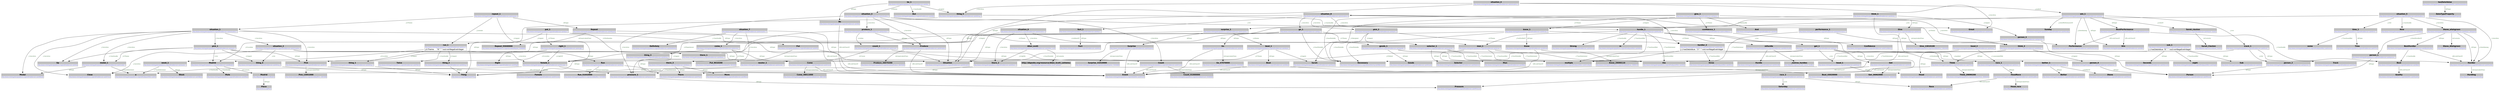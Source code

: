 digraph { 
 node [ fontname="DejaVu Sans" ] ; 
	node0 -> node1 [ color=BLACK, label=< <font point-size='10' color='#336633'>j.0:Theme</font> > ] ;
	node2 -> node3 [ color=BLACK, label=< <font point-size='10' color='#336633'>j.1:hasQuality</font> > ] ;
	node4 -> node5 [ color=BLACK, label=< <font point-size='10' color='#336633'>j.0:Agent</font> > ] ;
	node6 -> node7 [ color=BLACK, label=< <font point-size='10' color='#336633'>j.1:hasQuality</font> > ] ;
	node8 -> node9 [ color=BLACK, label=< <font point-size='10' color='#336633'>j.1:associatedWith</font> > ] ;
	node10 -> node11 [ color=BLACK, label=< <font point-size='10' color='#336633'>j.0:Agent</font> > ] ;
	node12 -> node13 [ color=BLACK, label=< <font point-size='10' color='#336633'>rdfs:subClassOf</font> > ] ;
	node14 -> node15 [ color=BLACK, label=< <font point-size='10' color='#336633'>rdf:type</font> > ] ;
	node16 -> node17 [ color=BLACK, label=< <font point-size='10' color='#336633'>rdf:type</font> > ] ;
	node1 -> node18 [ color=BLACK, label=< <font point-size='10' color='#336633'>j.3:involves</font> > ] ;
	node19 -> node20 [ color=BLACK, label=< <font point-size='10' color='#336633'>rdf:type</font> > ] ;
	node21 -> node22 [ color=BLACK, label=< <font point-size='10' color='#336633'>owl:sameAs</font> > ] ;
	node19 -> node23 [ color=BLACK, label=< <font point-size='10' color='#336633'>j.7:hasQuantifier</font> > ] ;
	node24 -> node23 [ color=BLACK, label=< <font point-size='10' color='#336633'>j.7:hasQuantifier</font> > ] ;
	node25 -> node26 [ color=BLACK, label=< <font point-size='10' color='#336633'>j.7:hasDeterminer</font> > ] ;
	node27 -> node2 [ color=BLACK, label=< <font point-size='10' color='#336633'>rdf:type</font> > ] ;
	node28 -> node13 [ color=BLACK, label=< <font point-size='10' color='#336633'>rdfs:subClassOf</font> > ] ;
	node29 -> node30 [ color=BLACK, label=< <font point-size='10' color='#336633'>j.1:hasQuality</font> > ] ;
	node31 -> node32 [ color=BLACK, label=< <font point-size='10' color='#336633'>rdf:type</font> > ] ;
	node33 -> node17 [ color=BLACK, label=< <font point-size='10' color='#336633'>rdf:type</font> > ] ;
	node34 -> node35 [ color=BLACK, label=< <font point-size='10' color='#336633'>rdf:type</font> > ] ;
	node4 -> node36 [ color=BLACK, label=< <font point-size='10' color='#336633'>j.0:Theme</font> > ] ;
	node37 -> node38 [ color=BLACK, label=< <font point-size='10' color='#336633'>j.1:hasQuality</font> > ] ;
	node39 -> node17 [ color=BLACK, label=< <font point-size='10' color='#336633'>rdf:type</font> > ] ;
	node40 -> node13 [ color=BLACK, label=< <font point-size='10' color='#336633'>rdfs:subClassOf</font> > ] ;
	node10 -> node41 [ color=BLACK, label=< <font point-size='10' color='#336633'>j.0:Theme</font> > ] ;
	node42 -> node13 [ color=BLACK, label=< <font point-size='10' color='#336633'>rdfs:subClassOf</font> > ] ;
	node43 -> node36 [ color=BLACK, label=< <font point-size='10' color='#336633'>j.0:Patient</font> > ] ;
	node44 -> node45 [ color=BLACK, label=< <font point-size='10' color='#336633'>j.0:Agent</font> > ] ;
	node46 -> node47 [ color=BLACK, label=< <font point-size='10' color='#336633'>rdf:type</font> > ] ;
	node48 -> node49 [ color=BLACK, label=< <font point-size='10' color='#336633'>j.3:involves</font> > ] ;
	node50 -> node13 [ color=BLACK, label=< <font point-size='10' color='#336633'>rdfs:subClassOf</font> > ] ;
	node31 -> node51 [ color=BLACK, label=< <font point-size='10' color='#336633'>j.0:Agent</font> > ] ;
	node52 -> node53 [ color=BLACK, label=< <font point-size='10' color='#336633'>owl:equivalentClass</font> > ] ;
	node54 -> node36 [ color=BLACK, label=< <font point-size='10' color='#336633'>j.0:Experiencer</font> > ] ;
	node55 -> node56 [ color=BLACK, label=< <font point-size='10' color='#336633'>j.0:Destination</font> > ] ;
	node57 -> node42 [ color=BLACK, label=< <font point-size='10' color='#336633'>rdf:type</font> > ] ;
	node58 -> node59 [ color=BLACK, label=< <font point-size='10' color='#336633'>rdf:type</font> > ] ;
	node25 -> node60 [ color=BLACK, label=< <font point-size='10' color='#336633'>rdf:type</font> > ] ;
	node43 -> node46 [ color=BLACK, label=< <font point-size='10' color='#336633'>j.4:patient</font> > ] ;
	node36 -> node61 [ color=BLACK, label=< <font point-size='10' color='#336633'>rdf:type</font> > ] ;
	node6 -> node48 [ color=BLACK, label=< <font point-size='10' color='#336633'>j.4:theme</font> > ] ;
	node37 -> node17 [ color=BLACK, label=< <font point-size='10' color='#336633'>rdf:type</font> > ] ;
	node58 -> node26 [ color=BLACK, label=< <font point-size='10' color='#336633'>j.7:hasDeterminer</font> > ] ;
	node62 -> node63 [ color=BLACK, label=< <font point-size='10' color='#336633'>j.1:hasQuality</font> > ] ;
	node24 -> node64 [ color=BLACK, label=< <font point-size='10' color='#336633'>j.5:mHurdleOf</font> > ] ;
	node65 -> node66 [ color=BLACK, label=< <font point-size='10' color='#336633'>rdf:type</font> > ] ;
	node29 -> node67 [ color=BLACK, label=< <font point-size='10' color='#336633'>j.2:in</font> > ] ;
	node68 -> node65 [ color=BLACK, label=< <font point-size='10' color='#336633'>j.2:about</font> > ] ;
	node43 -> node9 [ color=BLACK, label=< <font point-size='10' color='#336633'>j.0:Destination</font> > ] ;
	node62 -> node33 [ color=BLACK, label=< <font point-size='10' color='#336633'>j.0:Agent</font> > ] ;
	node48 -> node69 [ color=BLACK, label=< <font point-size='10' color='#336633'>j.3:involves</font> > ] ;
	node58 -> node70 [ color=BLACK, label=< <font point-size='10' color='#336633'>j.2:for</font> > ] ;
	node71 -> node72 [ color=BLACK, label=< <font point-size='10' color='#336633'>j.2:rightIn</font> > ] ;
	node41 -> node44 [ color=BLACK, label=< <font point-size='10' color='#336633'>j.3:involves</font> > ] ;
	node73 -> node74 [ color=BLACK, label=< <font point-size='10' color='#336633'>j.2:when</font> > ] ;
	node15 -> node13 [ color=BLACK, label=< <font point-size='10' color='#336633'>rdfs:subClassOf</font> > ] ;
	node65 -> node75 [ color=BLACK, label=< <font point-size='10' color='#336633'>j.2:bestPerformanceOf</font> > ] ;
	node76 -> node13 [ color=BLACK, label=< <font point-size='10' color='#336633'>rdfs:subClassOf</font> > ] ;
	node3 -> node77 [ color=BLACK, label=< <font point-size='10' color='#336633'>rdfs:subClassOf</font> > ] ;
	node55 -> node78 [ color=BLACK, label=< <font point-size='10' color='#336633'>j.0:Theme</font> > ] ;
	node0 -> node36 [ color=BLACK, label=< <font point-size='10' color='#336633'>j.0:Agent</font> > ] ;
	node79 -> node80 [ color=BLACK, label=< <font point-size='10' color='#336633'>j.3:involves</font> > ] ;
	node6 -> node37 [ color=BLACK, label=< <font point-size='10' color='#336633'>j.4:agent</font> > ] ;
	node52 -> node13 [ color=BLACK, label=< <font point-size='10' color='#336633'>rdfs:subClassOf</font> > ] ;
	node81 -> node82 [ color=BLACK, label=< <font point-size='10' color='#336633'>j.7:hasDeterminer</font> > ] ;
	node32 -> node83 [ color=BLACK, label=< <font point-size='10' color='#336633'>owl:equivalentClass</font> > ] ;
	node84 -> node85 [ color=BLACK, label=< <font point-size='10' color='#336633'>rdf:type</font> > ] ;
	node24 -> node26 [ color=BLACK, label=< <font point-size='10' color='#336633'>j.7:hasDeterminer</font> > ] ;
	node66 -> node3 [ color=BLACK, label=< <font point-size='10' color='#336633'>j.1:hasQuality</font> > ] ;
	node57 -> node86 [ color=BLACK, label=< <font point-size='10' color='#336633'>j.3:hasModality</font> > ] ;
	node1 -> node87 [ color=BLACK, label=< <font point-size='10' color='#336633'>j.3:involves</font> > ] ;
	node14 -> node86 [ color=BLACK, label=< <font point-size='10' color='#336633'>j.3:hasModality</font> > ] ;
	node57 -> node67 [ color=BLACK, label=< <font point-size='10' color='#336633'>j.0:Location</font> > ] ;
	node27 -> node88 [ color=BLACK, label=< <font point-size='10' color='#336633'>rdf:type</font> > ] ;
	node70 -> node89 [ color=BLACK, label=< <font point-size='10' color='#336633'>rdf:type</font> > ] ;
	node79 -> node90 [ color=BLACK, label=< <font point-size='10' color='#336633'>rdf:type</font> > ] ;
	node91 -> node92 [ color=BLACK, label=< <font point-size='10' color='#336633'>owl:equivalentClass</font> > ] ;
	node62 -> node93 [ color=BLACK, label=< <font point-size='10' color='#336633'>j.0:Location</font> > ] ;
	node81 -> node94 [ color=BLACK, label=< <font point-size='10' color='#336633'>rdf:type</font> > ] ;
	node64 -> node26 [ color=BLACK, label=< <font point-size='10' color='#336633'>j.7:hasDeterminer</font> > ] ;
	node11 -> node89 [ color=BLACK, label=< <font point-size='10' color='#336633'>rdf:type</font> > ] ;
	node95 -> node17 [ color=BLACK, label=< <font point-size='10' color='#336633'>rdf:type</font> > ] ;
	node96 -> node17 [ color=BLACK, label=< <font point-size='10' color='#336633'>rdf:type</font> > ] ;
	node54 -> node97 [ color=BLACK, label=< <font point-size='10' color='#336633'>rdf:type</font> > ] ;
	node29 -> node86 [ color=BLACK, label=< <font point-size='10' color='#336633'>j.3:hasModality</font> > ] ;
	node19 -> node98 [ color=BLACK, label=< <font point-size='10' color='#336633'>j.7:hasQuantifier</font> > ] ;
	node50 -> node99 [ color=BLACK, label=< <font point-size='10' color='#336633'>owl:equivalentClass</font> > ] ;
	node100 -> node101 [ color=BLACK, label=< <font point-size='10' color='#336633'>j.2:on</font> > ] ;
	node102 -> node103 [ color=BLACK, label=< <font point-size='10' color='#336633'>j.7:hasQuantifier</font> > ] ;
	node41 -> node102 [ color=BLACK, label=< <font point-size='10' color='#336633'>j.3:involves</font> > ] ;
	node104 -> node64 [ color=BLACK, label=< <font point-size='10' color='#336633'>j.2:inRaceOf</font> > ] ;
	node105 -> node34 [ color=BLACK, label=< <font point-size='10' color='#336633'>j.2:for</font> > ] ;
	node12 -> node106 [ color=BLACK, label=< <font point-size='10' color='#336633'>owl:equivalentClass</font> > ] ;
	node24 -> node10 [ color=BLACK, label=< <font point-size='10' color='#336633'>j.2:so</font> > ] ;
	node6 -> node107 [ color=BLACK, label=< <font point-size='10' color='#336633'>rdf:type</font> > ] ;
	node29 -> node12 [ color=BLACK, label=< <font point-size='10' color='#336633'>rdf:type</font> > ] ;
	node10 -> node32 [ color=BLACK, label=< <font point-size='10' color='#336633'>rdf:type</font> > ] ;
	node51 -> node89 [ color=BLACK, label=< <font point-size='10' color='#336633'>rdf:type</font> > ] ;
	node108 -> node109 [ color=BLACK, label=< <font point-size='10' color='#336633'>owl:equivalentClass</font> > ] ;
	node66 -> node60 [ color=BLACK, label=< <font point-size='10' color='#336633'>rdfs:subClassOf</font> > ] ;
	node110 -> node13 [ color=BLACK, label=< <font point-size='10' color='#336633'>rdfs:subClassOf</font> > ] ;
	node111 -> node43 [ color=BLACK, label=< <font point-size='10' color='#336633'>j.0:Theme</font> > ] ;
	node104 -> node90 [ color=BLACK, label=< <font point-size='10' color='#336633'>rdf:type</font> > ] ;
	node112 -> node113 [ color=BLACK, label=< <font point-size='10' color='#336633'>owl:equivalentClass</font> > ] ;
	node114 -> node26 [ color=BLACK, label=< <font point-size='10' color='#336633'>j.7:hasDeterminer</font> > ] ;
	node79 -> node115 [ color=BLACK, label=< <font point-size='10' color='#336633'>j.1:hasQuality</font> > ] ;
	node32 -> node13 [ color=BLACK, label=< <font point-size='10' color='#336633'>rdfs:subClassOf</font> > ] ;
	node45 -> node26 [ color=BLACK, label=< <font point-size='10' color='#336633'>j.7:hasDeterminer</font> > ] ;
	node97 -> node13 [ color=BLACK, label=< <font point-size='10' color='#336633'>rdfs:subClassOf</font> > ] ;
	node24 -> node108 [ color=BLACK, label=< <font point-size='10' color='#336633'>rdf:type</font> > ] ;
	node116 -> node117 [ color=BLACK, label=< <font point-size='10' color='#336633'>rdfs:subClassOf</font> > ] ;
	node27 -> node88 [ color=BLACK, label=< <font point-size='10' color='#336633'>j.2:bestAmong</font> > ] ;
	node93 -> node82 [ color=BLACK, label=< <font point-size='10' color='#336633'>j.7:hasDeterminer</font> > ] ;
	node114 -> node118 [ color=BLACK, label=< <font point-size='10' color='#336633'>rdf:type</font> > ] ;
	node104 -> node71 [ color=BLACK, label=< <font point-size='10' color='#336633'>j.3:involves</font> > ] ;
	node41 -> node10 [ color=BLACK, label=< <font point-size='10' color='#336633'>j.3:involves</font> > ] ;
	node76 -> node119 [ color=BLACK, label=< <font point-size='10' color='#336633'>owl:equivalentClass</font> > ] ;
	node24 -> node120 [ color=BLACK, label=< <font point-size='10' color='#336633'>j.1:hasQuality</font> > ] ;
	node73 -> node110 [ color=BLACK, label=< <font point-size='10' color='#336633'>rdf:type</font> > ] ;
	node74 -> node52 [ color=BLACK, label=< <font point-size='10' color='#336633'>rdf:type</font> > ] ;
	node34 -> node121 [ color=BLACK, label=< <font point-size='10' color='#336633'>j.7:hasQuantifier</font> > ] ;
	node104 -> node72 [ color=BLACK, label=< <font point-size='10' color='#336633'>j.3:involves</font> > ] ;
	node93 -> node122 [ color=BLACK, label=< <font point-size='10' color='#336633'>rdf:type</font> > ] ;
	node14 -> node123 [ color=BLACK, label=< <font point-size='10' color='#336633'>j.0:Theme</font> > ] ;
	node2 -> node88 [ color=BLACK, label=< <font point-size='10' color='#336633'>rdfs:subClassOf</font> > ] ;
	node8 -> node94 [ color=BLACK, label=< <font point-size='10' color='#336633'>rdf:type</font> > ] ;
	node111 -> node95 [ color=BLACK, label=< <font point-size='10' color='#336633'>j.0:Agent</font> > ] ;
	node124 -> node89 [ color=BLACK, label=< <font point-size='10' color='#336633'>rdf:type</font> > ] ;
	node48 -> node73 [ color=BLACK, label=< <font point-size='10' color='#336633'>j.3:involves</font> > ] ;
	node116 -> node125 [ color=BLACK, label=< <font point-size='10' color='#336633'>owl:equivalentClass</font> > ] ;
	node48 -> node110 [ color=BLACK, label=< <font point-size='10' color='#336633'>j.3:involves</font> > ] ;
	node126 -> node127 [ color=BLACK, label=< <font point-size='10' color='#336633'>rdf:type</font> > ] ;
	node80 -> node40 [ color=BLACK, label=< <font point-size='10' color='#336633'>rdf:type</font> > ] ;
	node91 -> node13 [ color=BLACK, label=< <font point-size='10' color='#336633'>rdfs:subClassOf</font> > ] ;
	node62 -> node16 [ color=BLACK, label=< <font point-size='10' color='#336633'>j.0:Agent</font> > ] ;
	node19 -> node128 [ color=BLACK, label=< <font point-size='10' color='#336633'>rdf:type</font> > ] ;
	node129 -> node130 [ color=BLACK, label=< <font point-size='10' color='#336633'>rdf:type</font> > ] ;
	node54 -> node4 [ color=BLACK, label=< <font point-size='10' color='#336633'>j.4:theme</font> > ] ;
	node107 -> node13 [ color=BLACK, label=< <font point-size='10' color='#336633'>rdfs:subClassOf</font> > ] ;
	node48 -> node52 [ color=BLACK, label=< <font point-size='10' color='#336633'>j.3:involves</font> > ] ;
	node57 -> node45 [ color=BLACK, label=< <font point-size='10' color='#336633'>j.0:Theme</font> > ] ;
	node65 -> node60 [ color=BLACK, label=< <font point-size='10' color='#336633'>j.2:bestAmong</font> > ] ;
	node48 -> node90 [ color=BLACK, label=< <font point-size='10' color='#336633'>rdf:type</font> > ] ;
	node55 -> node62 [ color=BLACK, label=< <font point-size='10' color='#336633'>j.0:Agent</font> > ] ;
	node15 -> node131 [ color=BLACK, label=< <font point-size='10' color='#336633'>owl:equivalentClass</font> > ] ;
	node1 -> node29 [ color=BLACK, label=< <font point-size='10' color='#336633'>j.3:involves</font> > ] ;
	node102 -> node88 [ color=BLACK, label=< <font point-size='10' color='#336633'>rdf:type</font> > ] ;
	node132 -> node133 [ color=BLACK, label=< <font point-size='10' color='#336633'>rdf:type</font> > ] ;
	node134 -> node13 [ color=BLACK, label=< <font point-size='10' color='#336633'>rdfs:subClassOf</font> > ] ;
	node29 -> node39 [ color=BLACK, label=< <font point-size='10' color='#336633'>j.0:Agent</font> > ] ;
	node41 -> node132 [ color=BLACK, label=< <font point-size='10' color='#336633'>j.2:in</font> > ] ;
	node80 -> node84 [ color=BLACK, label=< <font point-size='10' color='#336633'>j.0:Theme</font> > ] ;
	node110 -> node135 [ color=BLACK, label=< <font point-size='10' color='#336633'>owl:equivalentClass</font> > ] ;
	node18 -> node36 [ color=BLACK, label=< <font point-size='10' color='#336633'>j.3:involves</font> > ] ;
	node100 -> node117 [ color=BLACK, label=< <font point-size='10' color='#336633'>rdf:type</font> > ] ;
	node68 -> node38 [ color=BLACK, label=< <font point-size='10' color='#336633'>j.3:involves</font> > ] ;
	node62 -> node91 [ color=BLACK, label=< <font point-size='10' color='#336633'>rdf:type</font> > ] ;
	node0 -> node62 [ color=BLACK, label=< <font point-size='10' color='#336633'>j.2:entails</font> > ] ;
	node27 -> node136 [ color=BLACK, label=< <font point-size='10' color='#336633'>owl:sameAs</font> > ] ;
	node43 -> node112 [ color=BLACK, label=< <font point-size='10' color='#336633'>rdf:type</font> > ] ;
	node1 -> node30 [ color=BLACK, label=< <font point-size='10' color='#336633'>j.3:involves</font> > ] ;
	node73 -> node114 [ color=BLACK, label=< <font point-size='10' color='#336633'>j.0:Theme</font> > ] ;
	node88 -> node137 [ color=BLACK, label=< <font point-size='10' color='#336633'>owl:equivalentClass</font> > ] ;
	node65 -> node58 [ color=BLACK, label=< <font point-size='10' color='#336633'>j.2:on</font> > ] ;
	node64 -> node138 [ color=BLACK, label=< <font point-size='10' color='#336633'>rdf:type</font> > ] ;
	node74 -> node96 [ color=BLACK, label=< <font point-size='10' color='#336633'>j.0:Cause</font> > ] ;
	node45 -> node23 [ color=BLACK, label=< <font point-size='10' color='#336633'>j.7:hasQuantifier</font> > ] ;
	node40 -> node139 [ color=BLACK, label=< <font point-size='10' color='#336633'>owl:equivalentClass</font> > ] ;
	node78 -> node140 [ color=BLACK, label=< <font point-size='10' color='#336633'>rdf:type</font> > ] ;
	node84 -> node141 [ color=BLACK, label=< <font point-size='10' color='#336633'>rdf:type</font> > ] ;
	node28 -> node142 [ color=BLACK, label=< <font point-size='10' color='#336633'>owl:equivalentClass</font> > ] ;
	node102 -> node23 [ color=BLACK, label=< <font point-size='10' color='#336633'>j.7:hasQuantifier</font> > ] ;
	node108 -> node143 [ color=BLACK, label=< <font point-size='10' color='#336633'>rdfs:subClassOf</font> > ] ;
	node9 -> node116 [ color=BLACK, label=< <font point-size='10' color='#336633'>rdf:type</font> > ] ;
	node14 -> node111 [ color=BLACK, label=< <font point-size='10' color='#336633'>j.0:Agent</font> > ] ;
	node24 -> node144 [ color=BLACK, label=< <font point-size='10' color='#336633'>j.7:hasQuantifier</font> > ] ;
	node105 -> node88 [ color=BLACK, label=< <font point-size='10' color='#336633'>j.3:involves</font> > ] ;
	node79 -> node84 [ color=BLACK, label=< <font point-size='10' color='#336633'>j.3:involves</font> > ] ;
	node97 -> node145 [ color=BLACK, label=< <font point-size='10' color='#336633'>owl:equivalentClass</font> > ] ;
	node78 -> node36 [ color=BLACK, label=< <font point-size='10' color='#336633'>j.2:rightOf</font> > ] ;
	node36 -> node49 [ color=BLACK, label=< <font point-size='10' color='#336633'>j.2:under</font> > ] ;
	node44 -> node102 [ color=BLACK, label=< <font point-size='10' color='#336633'>j.0:Theme</font> > ] ;
	node65 -> node21 [ color=BLACK, label=< <font point-size='10' color='#336633'>j.2:winOf</font> > ] ;
	node1 -> node12 [ color=BLACK, label=< <font point-size='10' color='#336633'>j.3:involves</font> > ] ;
	node73 -> node49 [ color=BLACK, label=< <font point-size='10' color='#336633'>j.0:Agent</font> > ] ;
	node46 -> node146 [ color=BLACK, label=< <font point-size='10' color='#336633'>j.2:betterOf</font> > ] ;
	node1 -> node129 [ color=BLACK, label=< <font point-size='10' color='#336633'>j.3:involves</font> > ] ;
	node105 -> node90 [ color=BLACK, label=< <font point-size='10' color='#336633'>rdf:type</font> > ] ;
	node67 -> node147 [ color=BLACK, label=< <font point-size='10' color='#336633'>j.1:hasQuality</font> > ] ;
	node18 -> node39 [ color=BLACK, label=< <font point-size='10' color='#336633'>j.2:to</font> > ] ;
	node80 -> node67 [ color=BLACK, label=< <font point-size='10' color='#336633'>j.0:Location</font> > ] ;
	node67 -> node126 [ color=BLACK, label=< <font point-size='10' color='#336633'>owl:sameAs</font> > ] ;
	node65 -> node24 [ color=BLACK, label=< <font point-size='10' color='#336633'>j.2:in</font> > ] ;
	node43 -> node86 [ color=BLACK, label=< <font point-size='10' color='#336633'>j.3:hasModality</font> > ] ;
	node64 -> node23 [ color=BLACK, label=< <font point-size='10' color='#336633'>j.7:hasQuantifier</font> > ] ;
	node0 -> node76 [ color=BLACK, label=< <font point-size='10' color='#336633'>rdf:type</font> > ] ;
	node29 -> node129 [ color=BLACK, label=< <font point-size='10' color='#336633'>j.0:Theme</font> > ] ;
	node14 -> node5 [ color=BLACK, label=< <font point-size='10' color='#336633'>j.0:Recipient</font> > ] ;
	node123 -> node148 [ color=BLACK, label=< <font point-size='10' color='#336633'>rdf:type</font> > ] ;
	node18 -> node87 [ color=BLACK, label=< <font point-size='10' color='#336633'>j.3:involves</font> > ] ;
	node105 -> node149 [ color=BLACK, label=< <font point-size='10' color='#336633'>j.1:hasQuality</font> > ] ;
	node44 -> node12 [ color=BLACK, label=< <font point-size='10' color='#336633'>rdf:type</font> > ] ;
	node42 -> node150 [ color=BLACK, label=< <font point-size='10' color='#336633'>owl:equivalentClass</font> > ] ;
	node49 -> node69 [ color=BLACK, label=< <font point-size='10' color='#336633'>rdf:type</font> > ] ;
	node1 -> node90 [ color=BLACK, label=< <font point-size='10' color='#336633'>rdf:type</font> > ] ;
	node1 -> node130 [ color=BLACK, label=< <font point-size='10' color='#336633'>j.3:involves</font> > ] ;
	node111 -> node86 [ color=BLACK, label=< <font point-size='10' color='#336633'>j.3:hasModality</font> > ] ;
	node14 -> node151 [ color=BLACK, label=< <font point-size='10' color='#336633'>j.1:hasQuality</font> > ] ;
	node71 -> node152 [ color=BLACK, label=< <font point-size='10' color='#336633'>owl:sameAs</font> > ] ;
	node111 -> node28 [ color=BLACK, label=< <font point-size='10' color='#336633'>rdf:type</font> > ] ;
	node36 -> node87 [ color=BLACK, label=< <font point-size='10' color='#336633'>j.1:hasQuality</font> > ] ;
	node18 -> node90 [ color=BLACK, label=< <font point-size='10' color='#336633'>rdf:type</font> > ] ;
	node55 -> node50 [ color=BLACK, label=< <font point-size='10' color='#336633'>rdf:type</font> > ] ;
	node56 -> node85 [ color=BLACK, label=< <font point-size='10' color='#336633'>rdf:type</font> > ] ;
	node41 -> node57 [ color=BLACK, label=< <font point-size='10' color='#336633'>j.3:involves</font> > ] ;
	node105 -> node27 [ color=BLACK, label=< <font point-size='10' color='#336633'>j.3:involves</font> > ] ;
	node31 -> node54 [ color=BLACK, label=< <font point-size='10' color='#336633'>j.0:Theme</font> > ] ;
	node153 -> node154 [ color=BLACK, label=< <font point-size='10' color='#336633'>rdf:type</font> > ] ;
	node114 -> node23 [ color=BLACK, label=< <font point-size='10' color='#336633'>j.7:hasQuantifier</font> > ] ;
	node134 -> node155 [ color=BLACK, label=< <font point-size='10' color='#336633'>owl:equivalentClass</font> > ] ;
	node129 -> node82 [ color=BLACK, label=< <font point-size='10' color='#336633'>j.7:hasDeterminer</font> > ] ;
	node41 -> node24 [ color=BLACK, label=< <font point-size='10' color='#336633'>j.3:involves</font> > ] ;
	node27 -> node124 [ color=BLACK, label=< <font point-size='10' color='#336633'>j.2:bestHurdlerOf</font> > ] ;
	node44 -> node86 [ color=BLACK, label=< <font point-size='10' color='#336633'>j.3:hasModality</font> > ] ;
	node43 -> node81 [ color=BLACK, label=< <font point-size='10' color='#336633'>j.2:in</font> > ] ;
	node112 -> node13 [ color=BLACK, label=< <font point-size='10' color='#336633'>rdfs:subClassOf</font> > ] ;
	node68 -> node90 [ color=BLACK, label=< <font point-size='10' color='#336633'>rdf:type</font> > ] ;
	node66 -> node156 [ color=BLACK, label=< <font point-size='10' color='#336633'>rdfs:subClassOf</font> > ] ;
	node72 -> node85 [ color=BLACK, label=< <font point-size='10' color='#336633'>rdf:type</font> > ] ;
	node41 -> node90 [ color=BLACK, label=< <font point-size='10' color='#336633'>rdf:type</font> > ] ;
	node45 -> node157 [ color=BLACK, label=< <font point-size='10' color='#336633'>rdf:type</font> > ] ;
	node65 -> node156 [ color=BLACK, label=< <font point-size='10' color='#336633'>rdf:type</font> > ] ;
	node68 -> node37 [ color=BLACK, label=< <font point-size='10' color='#336633'>j.3:involves</font> > ] ;
	node4 -> node134 [ color=BLACK, label=< <font point-size='10' color='#336633'>rdf:type</font> > ] ;
# http://www.ontologydesignpatterns.org/ont/fred/domain.owl#fact_1 node132
node132 [ shape=none, color=black label=< <table color='#666666' cellborder='0' cellspacing='0' border='1'><tr><td colspan='2' bgcolor='grey'><B>fact_1</B></td></tr><tr><td href='http://www.ontologydesignpatterns.org/ont/fred/domain.owl#fact_1' bgcolor='#eeeeee' colspan='2'><font point-size='10' color='#6666ff'>http://www.ontologydesignpatterns.org/ont/fred/domain.owl#fact_1</font></td></tr></table> > ] 
# http://www.ontologydesignpatterns.org/ont/fred/domain.owl#Pick node12
node12 [ shape=none, color=black label=< <table color='#666666' cellborder='0' cellspacing='0' border='1'><tr><td colspan='2' bgcolor='grey'><B>Pick</B></td></tr><tr><td href='http://www.ontologydesignpatterns.org/ont/fred/domain.owl#Pick' bgcolor='#eeeeee' colspan='2'><font point-size='10' color='#6666ff'>http://www.ontologydesignpatterns.org/ont/fred/domain.owl#Pick</font></td></tr></table> > ] 
# http://www.ontologydesignpatterns.org/ont/fred/quantifiers.owl#60m node144
node144 [ shape=none, color=black label=< <table color='#666666' cellborder='0' cellspacing='0' border='1'><tr><td colspan='2' bgcolor='grey'><B>m</B></td></tr><tr><td href='http://www.ontologydesignpatterns.org/ont/fred/quantifiers.owl#60m' bgcolor='#eeeeee' colspan='2'><font point-size='10' color='#6666ff'>http://www.ontologydesignpatterns.org/ont/fred/quantifiers.owl#60m</font></td></tr></table> > ] 
# http://www.w3.org/2002/07/owl#DataTypeProperty node154
node154 [ shape=none, color=black label=< <table color='#666666' cellborder='0' cellspacing='0' border='1'><tr><td colspan='2' bgcolor='grey'><B>DataTypeProperty</B></td></tr><tr><td href='http://www.w3.org/2002/07/owl#DataTypeProperty' bgcolor='#eeeeee' colspan='2'><font point-size='10' color='#6666ff'>http://www.w3.org/2002/07/owl#DataTypeProperty</font></td></tr></table> > ] 
# http://www.ontologydesignpatterns.org/ont/fred/domain.owl#Sarah node5
node5 [ shape=none, color=black label=< <table color='#666666' cellborder='0' cellspacing='0' border='1'><tr><td colspan='2' bgcolor='grey'><B>Sarah</B></td></tr><tr><td href='http://www.ontologydesignpatterns.org/ont/fred/domain.owl#Sarah' bgcolor='#eeeeee' colspan='2'><font point-size='10' color='#6666ff'>http://www.ontologydesignpatterns.org/ont/fred/domain.owl#Sarah</font></td></tr></table> > ] 
# http://www.ontologydesignpatterns.org/ont/fred/domain.owl#get_1 node43
node43 [ shape=none, color=black label=< <table color='#666666' cellborder='0' cellspacing='0' border='1'><tr><td colspan='2' bgcolor='grey'><B>get_1</B></td></tr><tr><td href='http://www.ontologydesignpatterns.org/ont/fred/domain.owl#get_1' bgcolor='#eeeeee' colspan='2'><font point-size='10' color='#6666ff'>http://www.ontologydesignpatterns.org/ont/fred/domain.owl#get_1</font></td></tr></table> > ] 
# http://www.ontologydesignpatterns.org/ont/vn/data/Go_47070000 node150
node150 [ shape=none, color=black label=< <table color='#666666' cellborder='0' cellspacing='0' border='1'><tr><td colspan='2' bgcolor='grey'><B>Go_47070000</B></td></tr><tr><td href='http://www.ontologydesignpatterns.org/ont/vn/data/Go_47070000' bgcolor='#eeeeee' colspan='2'><font point-size='10' color='#6666ff'>http://www.ontologydesignpatterns.org/ont/vn/data/Go_47070000</font></td></tr></table> > ] 
# http://www.ontologydesignpatterns.org/ont/fred/domain.owl#win_1 node65
node65 [ shape=none, color=black label=< <table color='#666666' cellborder='0' cellspacing='0' border='1'><tr><td colspan='2' bgcolor='grey'><B>win_1</B></td></tr><tr><td href='http://www.ontologydesignpatterns.org/ont/fred/domain.owl#win_1' bgcolor='#eeeeee' colspan='2'><font point-size='10' color='#6666ff'>http://www.ontologydesignpatterns.org/ont/fred/domain.owl#win_1</font></td></tr></table> > ] 
# http://www.ontologydesignpatterns.org/ont/fred/domain.owl#Head node94
node94 [ shape=none, color=black label=< <table color='#666666' cellborder='0' cellspacing='0' border='1'><tr><td colspan='2' bgcolor='grey'><B>Head</B></td></tr><tr><td href='http://www.ontologydesignpatterns.org/ont/fred/domain.owl#Head' bgcolor='#eeeeee' colspan='2'><font point-size='10' color='#6666ff'>http://www.ontologydesignpatterns.org/ont/fred/domain.owl#Head</font></td></tr></table> > ] 
# http://www.ontologydesignpatterns.org/ont/fred/domain.owl#Be node107
node107 [ shape=none, color=black label=< <table color='#666666' cellborder='0' cellspacing='0' border='1'><tr><td colspan='2' bgcolor='grey'><B>Be</B></td></tr><tr><td href='http://www.ontologydesignpatterns.org/ont/fred/domain.owl#Be' bgcolor='#eeeeee' colspan='2'><font point-size='10' color='#6666ff'>http://www.ontologydesignpatterns.org/ont/fred/domain.owl#Be</font></td></tr></table> > ] 
# http://www.ontologydesignpatterns.org/ont/fred/domain.owl#Track node59
node59 [ shape=none, color=black label=< <table color='#666666' cellborder='0' cellspacing='0' border='1'><tr><td colspan='2' bgcolor='grey'><B>Track</B></td></tr><tr><td href='http://www.ontologydesignpatterns.org/ont/fred/domain.owl#Track' bgcolor='#eeeeee' colspan='2'><font point-size='10' color='#6666ff'>http://www.ontologydesignpatterns.org/ont/fred/domain.owl#Track</font></td></tr></table> > ] 
# http://www.ontologydesignpatterns.org/ont/fred/domain.owl#person_2 node70
node70 [ shape=none, color=black label=< <table color='#666666' cellborder='0' cellspacing='0' border='1'><tr><td colspan='2' bgcolor='grey'><B>person_2</B></td></tr><tr><td href='http://www.ontologydesignpatterns.org/ont/fred/domain.owl#person_2' bgcolor='#eeeeee' colspan='2'><font point-size='10' color='#6666ff'>http://www.ontologydesignpatterns.org/ont/fred/domain.owl#person_2</font></td></tr></table> > ] 
# http://www.ontologydesignpatterns.org/ont/fred/domain.owl#BestPerformance node66
node66 [ shape=none, color=black label=< <table color='#666666' cellborder='0' cellspacing='0' border='1'><tr><td colspan='2' bgcolor='grey'><B>BestPerformance</B></td></tr><tr><td href='http://www.ontologydesignpatterns.org/ont/fred/domain.owl#BestPerformance' bgcolor='#eeeeee' colspan='2'><font point-size='10' color='#6666ff'>http://www.ontologydesignpatterns.org/ont/fred/domain.owl#BestPerformance</font></td></tr></table> > ] 
# http://www.ontologydesignpatterns.org/ont/fred/domain.owl#right_1 node78
node78 [ shape=none, color=black label=< <table color='#666666' cellborder='0' cellspacing='0' border='1'><tr><td colspan='2' bgcolor='grey'><B>right_1</B></td></tr><tr><td href='http://www.ontologydesignpatterns.org/ont/fred/domain.owl#right_1' bgcolor='#eeeeee' colspan='2'><font point-size='10' color='#6666ff'>http://www.ontologydesignpatterns.org/ont/fred/domain.owl#right_1</font></td></tr></table> > ] 
# http://www.ontologydesignpatterns.org/ont/fred/domain.owl#Hurdler node88
node88 [ shape=none, color=black label=< <table color='#666666' cellborder='0' cellspacing='0' border='1'><tr><td colspan='2' bgcolor='grey'><B>Hurdler</B></td></tr><tr><td href='http://www.ontologydesignpatterns.org/ont/fred/domain.owl#Hurdler' bgcolor='#eeeeee' colspan='2'><font point-size='10' color='#6666ff'>http://www.ontologydesignpatterns.org/ont/fred/domain.owl#Hurdler</font></td></tr></table> > ] 
# http://www.ontologydesignpatterns.org/ont/fred/domain.owl#Time node35
node35 [ shape=none, color=black label=< <table color='#666666' cellborder='0' cellspacing='0' border='1'><tr><td colspan='2' bgcolor='grey'><B>Time</B></td></tr><tr><td href='http://www.ontologydesignpatterns.org/ont/fred/domain.owl#Time' bgcolor='#eeeeee' colspan='2'><font point-size='10' color='#6666ff'>http://www.ontologydesignpatterns.org/ont/fred/domain.owl#Time</font></td></tr></table> > ] 
# http://www.ontologydesignpatterns.org/ont/fred/quantifiers.owl#three node103
node103 [ shape=none, color=black label=< <table color='#666666' cellborder='0' cellspacing='0' border='1'><tr><td colspan='2' bgcolor='grey'><B>three</B></td></tr><tr><td href='http://www.ontologydesignpatterns.org/ont/fred/quantifiers.owl#three' bgcolor='#eeeeee' colspan='2'><font point-size='10' color='#6666ff'>http://www.ontologydesignpatterns.org/ont/fred/quantifiers.owl#three</font></td></tr></table> > ] 
# http://www.ontologydesignpatterns.org/ont/fred/domain.owl#think_2 node10
node10 [ shape=none, color=black label=< <table color='#666666' cellborder='0' cellspacing='0' border='1'><tr><td colspan='2' bgcolor='grey'><B>think_2</B></td></tr><tr><td href='http://www.ontologydesignpatterns.org/ont/fred/domain.owl#think_2' bgcolor='#eeeeee' colspan='2'><font point-size='10' color='#6666ff'>http://www.ontologydesignpatterns.org/ont/fred/domain.owl#think_2</font></td></tr></table> > ] 
# http://www.ontologydesignpatterns.org/ont/fred/domain.owl#pressure_1 node49
node49 [ shape=none, color=black label=< <table color='#666666' cellborder='0' cellspacing='0' border='1'><tr><td colspan='2' bgcolor='grey'><B>pressure_1</B></td></tr><tr><td href='http://www.ontologydesignpatterns.org/ont/fred/domain.owl#pressure_1' bgcolor='#eeeeee' colspan='2'><font point-size='10' color='#6666ff'>http://www.ontologydesignpatterns.org/ont/fred/domain.owl#pressure_1</font></td></tr></table> > ] 
# http://www.ontologydesignpatterns.org/ont/fred/domain.owl#put_1 node55
node55 [ shape=none, color=black label=< <table color='#666666' cellborder='0' cellspacing='0' border='1'><tr><td colspan='2' bgcolor='grey'><B>put_1</B></td></tr><tr><td href='http://www.ontologydesignpatterns.org/ont/fred/domain.owl#put_1' bgcolor='#eeeeee' colspan='2'><font point-size='10' color='#6666ff'>http://www.ontologydesignpatterns.org/ont/fred/domain.owl#put_1</font></td></tr></table> > ] 
# http://www.ontologydesignpatterns.org/ont/vn/data/Know_29090110 node142
node142 [ shape=none, color=black label=< <table color='#666666' cellborder='0' cellspacing='0' border='1'><tr><td colspan='2' bgcolor='grey'><B>Know_29090110</B></td></tr><tr><td href='http://www.ontologydesignpatterns.org/ont/vn/data/Know_29090110' bgcolor='#eeeeee' colspan='2'><font point-size='10' color='#6666ff'>http://www.ontologydesignpatterns.org/ont/vn/data/Know_29090110</font></td></tr></table> > ] 
# http://www.ontologydesignpatterns.org/ont/fred/domain.owl#Definitely node115
node115 [ shape=none, color=black label=< <table color='#666666' cellborder='0' cellspacing='0' border='1'><tr><td colspan='2' bgcolor='grey'><B>Definitely</B></td></tr><tr><td href='http://www.ontologydesignpatterns.org/ont/fred/domain.owl#Definitely' bgcolor='#eeeeee' colspan='2'><font point-size='10' color='#6666ff'>http://www.ontologydesignpatterns.org/ont/fred/domain.owl#Definitely</font></td></tr></table> > ] 
# http://www.ontologydesignpatterns.org/ont/vn/data/Surprise_31010000 node145
node145 [ shape=none, color=black label=< <table color='#666666' cellborder='0' cellspacing='0' border='1'><tr><td colspan='2' bgcolor='grey'><B>Surprise_31010000</B></td></tr><tr><td href='http://www.ontologydesignpatterns.org/ont/vn/data/Surprise_31010000' bgcolor='#eeeeee' colspan='2'><font point-size='10' color='#6666ff'>http://www.ontologydesignpatterns.org/ont/vn/data/Surprise_31010000</font></td></tr></table> > ] 
# http://www.ontologydesignpatterns.org/ont/fred/domain.owl#Give node15
node15 [ shape=none, color=black label=< <table color='#666666' cellborder='0' cellspacing='0' border='1'><tr><td colspan='2' bgcolor='grey'><B>Give</B></td></tr><tr><td href='http://www.ontologydesignpatterns.org/ont/fred/domain.owl#Give' bgcolor='#eeeeee' colspan='2'><font point-size='10' color='#6666ff'>http://www.ontologydesignpatterns.org/ont/fred/domain.owl#Give</font></td></tr></table> > ] 
# http://www.ontologydesignpatterns.org/ont/fred/domain.owl#Great node38
node38 [ shape=none, color=black label=< <table color='#666666' cellborder='0' cellspacing='0' border='1'><tr><td colspan='2' bgcolor='grey'><B>Great</B></td></tr><tr><td href='http://www.ontologydesignpatterns.org/ont/fred/domain.owl#Great' bgcolor='#eeeeee' colspan='2'><font point-size='10' color='#6666ff'>http://www.ontologydesignpatterns.org/ont/fred/domain.owl#Great</font></td></tr></table> > ] 
# http://www.ontologydesignpatterns.org/ont/fred/domain.owl#surprise_1 node54
node54 [ shape=none, color=black label=< <table color='#666666' cellborder='0' cellspacing='0' border='1'><tr><td colspan='2' bgcolor='grey'><B>surprise_1</B></td></tr><tr><td href='http://www.ontologydesignpatterns.org/ont/fred/domain.owl#surprise_1' bgcolor='#eeeeee' colspan='2'><font point-size='10' color='#6666ff'>http://www.ontologydesignpatterns.org/ont/fred/domain.owl#surprise_1</font></td></tr></table> > ] 
# http://www.ontologydesignpatterns.org/ont/fred/domain.owl#person_1 node124
node124 [ shape=none, color=black label=< <table color='#666666' cellborder='0' cellspacing='0' border='1'><tr><td colspan='2' bgcolor='grey'><B>person_1</B></td></tr><tr><td href='http://www.ontologydesignpatterns.org/ont/fred/domain.owl#person_1' bgcolor='#eeeeee' colspan='2'><font point-size='10' color='#6666ff'>http://www.ontologydesignpatterns.org/ont/fred/domain.owl#person_1</font></td></tr></table> > ] 
# http://www.ontologydesignpatterns.org/ont/fred/domain.owl#race_1 node9
node9 [ shape=none, color=black label=< <table color='#666666' cellborder='0' cellspacing='0' border='1'><tr><td colspan='2' bgcolor='grey'><B>race_1</B></td></tr><tr><td href='http://www.ontologydesignpatterns.org/ont/fred/domain.owl#race_1' bgcolor='#eeeeee' colspan='2'><font point-size='10' color='#6666ff'>http://www.ontologydesignpatterns.org/ont/fred/domain.owl#race_1</font></td></tr></table> > ] 
# http://www.ontologydesignpatterns.org/ont/fred/domain.owl#thing_4 node39
node39 [ shape=none, color=black label=< <table color='#666666' cellborder='0' cellspacing='0' border='1'><tr><td colspan='2' bgcolor='grey'><B>thing_4</B></td></tr><tr><td href='http://www.ontologydesignpatterns.org/ont/fred/domain.owl#thing_4' bgcolor='#eeeeee' colspan='2'><font point-size='10' color='#6666ff'>http://www.ontologydesignpatterns.org/ont/fred/domain.owl#thing_4</font></td></tr></table> > ] 
# http://www.ontologydesignpatterns.org/ont/fred/domain.owl#Sarah_claxton node21
node21 [ shape=none, color=black label=< <table color='#666666' cellborder='0' cellspacing='0' border='1'><tr><td colspan='2' bgcolor='grey'><B>Sarah_claxton</B></td></tr><tr><td href='http://www.ontologydesignpatterns.org/ont/fred/domain.owl#Sarah_claxton' bgcolor='#eeeeee' colspan='2'><font point-size='10' color='#6666ff'>http://www.ontologydesignpatterns.org/ont/fred/domain.owl#Sarah_claxton</font></td></tr></table> > ] 
# http://www.ontologydesignpatterns.org/ont/fred/domain.owl#Man node138
node138 [ shape=none, color=black label=< <table color='#666666' cellborder='0' cellspacing='0' border='1'><tr><td colspan='2' bgcolor='grey'><B>Man</B></td></tr><tr><td href='http://www.ontologydesignpatterns.org/ont/fred/domain.owl#Man' bgcolor='#eeeeee' colspan='2'><font point-size='10' color='#6666ff'>http://www.ontologydesignpatterns.org/ont/fred/domain.owl#Man</font></td></tr></table> > ] 
# http://www.ontologydesignpatterns.org/ont/fred/domain.owl#Produce node110
node110 [ shape=none, color=black label=< <table color='#666666' cellborder='0' cellspacing='0' border='1'><tr><td colspan='2' bgcolor='grey'><B>Produce</B></td></tr><tr><td href='http://www.ontologydesignpatterns.org/ont/fred/domain.owl#Produce' bgcolor='#eeeeee' colspan='2'><font point-size='10' color='#6666ff'>http://www.ontologydesignpatterns.org/ont/fred/domain.owl#Produce</font></td></tr></table> > ] 
# http://www.ontologydesignpatterns.org/ont/fred/domain.owl#Strong node120
node120 [ shape=none, color=black label=< <table color='#666666' cellborder='0' cellspacing='0' border='1'><tr><td colspan='2' bgcolor='grey'><B>Strong</B></td></tr><tr><td href='http://www.ontologydesignpatterns.org/ont/fred/domain.owl#Strong' bgcolor='#eeeeee' colspan='2'><font point-size='10' color='#6666ff'>http://www.ontologydesignpatterns.org/ont/fred/domain.owl#Strong</font></td></tr></table> > ] 
# http://www.ontologydesignpatterns.org/ont/fred/domain.owl#there_3 node84
node84 [ shape=none, color=black label=< <table color='#666666' cellborder='0' cellspacing='0' border='1'><tr><td colspan='2' bgcolor='grey'><B>there_3</B></td></tr><tr><td href='http://www.ontologydesignpatterns.org/ont/fred/domain.owl#there_3' bgcolor='#eeeeee' colspan='2'><font point-size='10' color='#6666ff'>http://www.ontologydesignpatterns.org/ont/fred/domain.owl#there_3</font></td></tr></table> > ] 
# http://www.ontologydesignpatterns.org/ont/fred/domain.owl#confidence_1 node123
node123 [ shape=none, color=black label=< <table color='#666666' cellborder='0' cellspacing='0' border='1'><tr><td colspan='2' bgcolor='grey'><B>confidence_1</B></td></tr><tr><td href='http://www.ontologydesignpatterns.org/ont/fred/domain.owl#confidence_1' bgcolor='#eeeeee' colspan='2'><font point-size='10' color='#6666ff'>http://www.ontologydesignpatterns.org/ont/fred/domain.owl#confidence_1</font></td></tr></table> > ] 
# http://www.ontologydesignpatterns.org/ont/fred/domain.owl#Sub node128
node128 [ shape=none, color=black label=< <table color='#666666' cellborder='0' cellspacing='0' border='1'><tr><td colspan='2' bgcolor='grey'><B>Sub</B></td></tr><tr><td href='http://www.ontologydesignpatterns.org/ont/fred/domain.owl#Sub' bgcolor='#eeeeee' colspan='2'><font point-size='10' color='#6666ff'>http://www.ontologydesignpatterns.org/ont/fred/domain.owl#Sub</font></td></tr></table> > ] 
# http://www.ontologydesignpatterns.org/ont/fred/domain.owl#Surprise node97
node97 [ shape=none, color=black label=< <table color='#666666' cellborder='0' cellspacing='0' border='1'><tr><td colspan='2' bgcolor='grey'><B>Surprise</B></td></tr><tr><td href='http://www.ontologydesignpatterns.org/ont/fred/domain.owl#Surprise' bgcolor='#eeeeee' colspan='2'><font point-size='10' color='#6666ff'>http://www.ontologydesignpatterns.org/ont/fred/domain.owl#Surprise</font></td></tr></table> > ] 
# http://www.ontologydesignpatterns.org/ont/vn/data/Put_9010200 node99
node99 [ shape=none, color=black label=< <table color='#666666' cellborder='0' cellspacing='0' border='1'><tr><td colspan='2' bgcolor='grey'><B>Put_9010200</B></td></tr><tr><td href='http://www.ontologydesignpatterns.org/ont/vn/data/Put_9010200' bgcolor='#eeeeee' colspan='2'><font point-size='10' color='#6666ff'>http://www.ontologydesignpatterns.org/ont/vn/data/Put_9010200</font></td></tr></table> > ] 
# http://www.ontologydesignpatterns.org/ont/fred/domain.owl#person_4 node11
node11 [ shape=none, color=black label=< <table color='#666666' cellborder='0' cellspacing='0' border='1'><tr><td colspan='2' bgcolor='grey'><B>person_4</B></td></tr><tr><td href='http://www.ontologydesignpatterns.org/ont/fred/domain.owl#person_4' bgcolor='#eeeeee' colspan='2'><font point-size='10' color='#6666ff'>http://www.ontologydesignpatterns.org/ont/fred/domain.owl#person_4</font></td></tr></table> > ] 
# http://www.ontologydesignpatterns.org/ont/fred/domain.owl#head_1 node81
node81 [ shape=none, color=black label=< <table color='#666666' cellborder='0' cellspacing='0' border='1'><tr><td colspan='2' bgcolor='grey'><B>head_1</B></td></tr><tr><td href='http://www.ontologydesignpatterns.org/ont/fred/domain.owl#head_1' bgcolor='#eeeeee' colspan='2'><font point-size='10' color='#6666ff'>http://www.ontologydesignpatterns.org/ont/fred/domain.owl#head_1</font></td></tr></table> > ] 
# http://www.ontologydesignpatterns.org/ont/fred/domain.owl#Run node91
node91 [ shape=none, color=black label=< <table color='#666666' cellborder='0' cellspacing='0' border='1'><tr><td colspan='2' bgcolor='grey'><B>Run</B></td></tr><tr><td href='http://www.ontologydesignpatterns.org/ont/fred/domain.owl#Run' bgcolor='#eeeeee' colspan='2'><font point-size='10' color='#6666ff'>http://www.ontologydesignpatterns.org/ont/fred/domain.owl#Run</font></td></tr></table> > ] 
# http://www.ontologydesignpatterns.org/ont/fred/quantifiers.owl#some node121
node121 [ shape=none, color=black label=< <table color='#666666' cellborder='0' cellspacing='0' border='1'><tr><td colspan='2' bgcolor='grey'><B>some</B></td></tr><tr><td href='http://www.ontologydesignpatterns.org/ont/fred/quantifiers.owl#some' bgcolor='#eeeeee' colspan='2'><font point-size='10' color='#6666ff'>http://www.ontologydesignpatterns.org/ont/fred/quantifiers.owl#some</font></td></tr></table> > ] 
# http://www.ontologydesignpatterns.org/ont/fred/domain.owl#Go node42
node42 [ shape=none, color=black label=< <table color='#666666' cellborder='0' cellspacing='0' border='1'><tr><td colspan='2' bgcolor='grey'><B>Go</B></td></tr><tr><td href='http://www.ontologydesignpatterns.org/ont/fred/domain.owl#Go' bgcolor='#eeeeee' colspan='2'><font point-size='10' color='#6666ff'>http://www.ontologydesignpatterns.org/ont/fred/domain.owl#Go</font></td></tr></table> > ] 
# http://www.ontologydesignpatterns.org/ont/fred/domain.owl#Medal node130
node130 [ shape=none, color=black label=< <table color='#666666' cellborder='0' cellspacing='0' border='1'><tr><td colspan='2' bgcolor='grey'><B>Medal</B></td></tr><tr><td href='http://www.ontologydesignpatterns.org/ont/fred/domain.owl#Medal' bgcolor='#eeeeee' colspan='2'><font point-size='10' color='#6666ff'>http://www.ontologydesignpatterns.org/ont/fred/domain.owl#Medal</font></td></tr></table> > ] 
# http://www.ontologydesignpatterns.org/ont/fred/domain.owl#Twice node63
node63 [ shape=none, color=black label=< <table color='#666666' cellborder='0' cellspacing='0' border='1'><tr><td colspan='2' bgcolor='grey'><B>Twice</B></td></tr><tr><td href='http://www.ontologydesignpatterns.org/ont/fred/domain.owl#Twice' bgcolor='#eeeeee' colspan='2'><font point-size='10' color='#6666ff'>http://www.ontologydesignpatterns.org/ont/fred/domain.owl#Twice</font></td></tr></table> > ] 
# http://www.ontologydesignpatterns.org/ont/fred/quantifiers.owl#eight node98
node98 [ shape=none, color=black label=< <table color='#666666' cellborder='0' cellspacing='0' border='1'><tr><td colspan='2' bgcolor='grey'><B>eight</B></td></tr><tr><td href='http://www.ontologydesignpatterns.org/ont/fred/quantifiers.owl#eight' bgcolor='#eeeeee' colspan='2'><font point-size='10' color='#6666ff'>http://www.ontologydesignpatterns.org/ont/fred/quantifiers.owl#eight</font></td></tr></table> > ] 
# http://www.ontologydesignpatterns.org/ont/fred/domain.owl#Confidence node148
node148 [ shape=none, color=black label=< <table color='#666666' cellborder='0' cellspacing='0' border='1'><tr><td colspan='2' bgcolor='grey'><B>Confidence</B></td></tr><tr><td href='http://www.ontologydesignpatterns.org/ont/fred/domain.owl#Confidence' bgcolor='#eeeeee' colspan='2'><font point-size='10' color='#6666ff'>http://www.ontologydesignpatterns.org/ont/fred/domain.owl#Confidence</font></td></tr></table> > ] 
# http://www.ontologydesignpatterns.org/ont/fred/domain.owl#Win node156
node156 [ shape=none, color=black label=< <table color='#666666' cellborder='0' cellspacing='0' border='1'><tr><td colspan='2' bgcolor='grey'><B>Win</B></td></tr><tr><td href='http://www.ontologydesignpatterns.org/ont/fred/domain.owl#Win' bgcolor='#eeeeee' colspan='2'><font point-size='10' color='#6666ff'>http://www.ontologydesignpatterns.org/ont/fred/domain.owl#Win</font></td></tr></table> > ] 
# http://www.ontologydesignpatterns.org/ont/fred/domain.owl#Selector node157
node157 [ shape=none, color=black label=< <table color='#666666' cellborder='0' cellspacing='0' border='1'><tr><td colspan='2' bgcolor='grey'><B>Selector</B></td></tr><tr><td href='http://www.ontologydesignpatterns.org/ont/fred/domain.owl#Selector' bgcolor='#eeeeee' colspan='2'><font point-size='10' color='#6666ff'>http://www.ontologydesignpatterns.org/ont/fred/domain.owl#Selector</font></td></tr></table> > ] 
# http://www.ontologydesignpatterns.org/ont/fred/domain.owl#Repeat node76
node76 [ shape=none, color=black label=< <table color='#666666' cellborder='0' cellspacing='0' border='1'><tr><td colspan='2' bgcolor='grey'><B>Repeat</B></td></tr><tr><td href='http://www.ontologydesignpatterns.org/ont/fred/domain.owl#Repeat' bgcolor='#eeeeee' colspan='2'><font point-size='10' color='#6666ff'>http://www.ontologydesignpatterns.org/ont/fred/domain.owl#Repeat</font></td></tr></table> > ] 
# http://www.ontologydesignpatterns.org/ont/fred/domain.owl#60mHurdle node108
node108 [ shape=none, color=black label=< <table color='#666666' cellborder='0' cellspacing='0' border='1'><tr><td colspan='2' bgcolor='grey'><B>mHurdle</B></td></tr><tr><td href='http://www.ontologydesignpatterns.org/ont/fred/domain.owl#60mHurdle' bgcolor='#eeeeee' colspan='2'><font point-size='10' color='#6666ff'>http://www.ontologydesignpatterns.org/ont/fred/domain.owl#60mHurdle</font></td></tr></table> > ] 
# http://dbpedia.org/resource/Head_race node125
node125 [ shape=none, color=black label=< <table color='#666666' cellborder='0' cellspacing='0' border='1'><tr><td colspan='2' bgcolor='grey'><B>Head_race</B></td></tr><tr><td href='http://dbpedia.org/resource/Head_race' bgcolor='#eeeeee' colspan='2'><font point-size='10' color='#6666ff'>http://dbpedia.org/resource/Head_race</font></td></tr></table> > ] 
# http://www.ontologydesignpatterns.org/ont/fred/domain.owl#give_1 node14
node14 [ shape=none, color=black label=< <table color='#666666' cellborder='0' cellspacing='0' border='1'><tr><td colspan='2' bgcolor='grey'><B>give_1</B></td></tr><tr><td href='http://www.ontologydesignpatterns.org/ont/fred/domain.owl#give_1' bgcolor='#eeeeee' colspan='2'><font point-size='10' color='#6666ff'>http://www.ontologydesignpatterns.org/ont/fred/domain.owl#give_1</font></td></tr></table> > ] 
# http://www.ontologydesignpatterns.org/ont/vn/data/Give_13010100 node131
node131 [ shape=none, color=black label=< <table color='#666666' cellborder='0' cellspacing='0' border='1'><tr><td colspan='2' bgcolor='grey'><B>Give_13010100</B></td></tr><tr><td href='http://www.ontologydesignpatterns.org/ont/vn/data/Give_13010100' bgcolor='#eeeeee' colspan='2'><font point-size='10' color='#6666ff'>http://www.ontologydesignpatterns.org/ont/vn/data/Give_13010100</font></td></tr></table> > ] 
# http://www.ontologydesignpatterns.org/ont/fred/domain.owl#Up node30
node30 [ shape=none, color=black label=< <table color='#666666' cellborder='0' cellspacing='0' border='1'><tr><td colspan='2' bgcolor='grey'><B>Up</B></td></tr><tr><td href='http://www.ontologydesignpatterns.org/ont/fred/domain.owl#Up' bgcolor='#eeeeee' colspan='2'><font point-size='10' color='#6666ff'>http://www.ontologydesignpatterns.org/ont/fred/domain.owl#Up</font></td></tr></table> > ] 
# http://www.ontologydesignpatterns.org/ont/fred/domain.owl#situation_8 node41
node41 [ shape=none, color=black label=< <table color='#666666' cellborder='0' cellspacing='0' border='1'><tr><td colspan='2' bgcolor='grey'><B>situation_8</B></td></tr><tr><td href='http://www.ontologydesignpatterns.org/ont/fred/domain.owl#situation_8' bgcolor='#eeeeee' colspan='2'><font point-size='10' color='#6666ff'>http://www.ontologydesignpatterns.org/ont/fred/domain.owl#situation_8</font></td></tr></table> > ] 
# http://www.ontologydesignpatterns.org/ont/fred/domain.owl#Diane_allahgreen node27
node27 [ shape=none, color=black label=< <table color='#666666' cellborder='0' cellspacing='0' border='1'><tr><td colspan='2' bgcolor='grey'><B>Diane_allahgreen</B></td></tr><tr><td href='http://www.ontologydesignpatterns.org/ont/fred/domain.owl#Diane_allahgreen' bgcolor='#eeeeee' colspan='2'><font point-size='10' color='#6666ff'>http://www.ontologydesignpatterns.org/ont/fred/domain.owl#Diane_allahgreen</font></td></tr></table> > ] 
# http://www.ontologydesignpatterns.org/ont/dul/DUL.owl#Event node13
node13 [ shape=none, color=black label=< <table color='#666666' cellborder='0' cellspacing='0' border='1'><tr><td colspan='2' bgcolor='grey'><B>Event</B></td></tr><tr><td href='http://www.ontologydesignpatterns.org/ont/dul/DUL.owl#Event' bgcolor='#eeeeee' colspan='2'><font point-size='10' color='#6666ff'>http://www.ontologydesignpatterns.org/ont/dul/DUL.owl#Event</font></td></tr></table> > ] 
# http://www.ontologydesignpatterns.org/ont/fred/domain.owl#Pressure node69
node69 [ shape=none, color=black label=< <table color='#666666' cellborder='0' cellspacing='0' border='1'><tr><td colspan='2' bgcolor='grey'><B>Pressure</B></td></tr><tr><td href='http://www.ontologydesignpatterns.org/ont/fred/domain.owl#Pressure' bgcolor='#eeeeee' colspan='2'><font point-size='10' color='#6666ff'>http://www.ontologydesignpatterns.org/ont/fred/domain.owl#Pressure</font></td></tr></table> > ] 
# http://www.ontologydesignpatterns.org/ont/vn/data/Get_26062000 node113
node113 [ shape=none, color=black label=< <table color='#666666' cellborder='0' cellspacing='0' border='1'><tr><td colspan='2' bgcolor='grey'><B>Get_26062000</B></td></tr><tr><td href='http://www.ontologydesignpatterns.org/ont/vn/data/Get_26062000' bgcolor='#eeeeee' colspan='2'><font point-size='10' color='#6666ff'>http://www.ontologydesignpatterns.org/ont/vn/data/Get_26062000</font></td></tr></table> > ] 
# http://www.ontologydesignpatterns.org/ont/vn/data/Beat_43020000 node155
node155 [ shape=none, color=black label=< <table color='#666666' cellborder='0' cellspacing='0' border='1'><tr><td colspan='2' bgcolor='grey'><B>Beat_43020000</B></td></tr><tr><td href='http://www.ontologydesignpatterns.org/ont/vn/data/Beat_43020000' bgcolor='#eeeeee' colspan='2'><font point-size='10' color='#6666ff'>http://www.ontologydesignpatterns.org/ont/vn/data/Beat_43020000</font></td></tr></table> > ] 
# http://www.ontologydesignpatterns.org/ont/vn/data/Think_29090200 node83
node83 [ shape=none, color=black label=< <table color='#666666' cellborder='0' cellspacing='0' border='1'><tr><td colspan='2' bgcolor='grey'><B>Think_29090200</B></td></tr><tr><td href='http://www.ontologydesignpatterns.org/ont/vn/data/Think_29090200' bgcolor='#eeeeee' colspan='2'><font point-size='10' color='#6666ff'>http://www.ontologydesignpatterns.org/ont/vn/data/Think_29090200</font></td></tr></table> > ] 
# http://www.ontologydesignpatterns.org/ont/fred/domain.owl#produce_1 node73
node73 [ shape=none, color=black label=< <table color='#666666' cellborder='0' cellspacing='0' border='1'><tr><td colspan='2' bgcolor='grey'><B>produce_1</B></td></tr><tr><td href='http://www.ontologydesignpatterns.org/ont/fred/domain.owl#produce_1' bgcolor='#eeeeee' colspan='2'><font point-size='10' color='#6666ff'>http://www.ontologydesignpatterns.org/ont/fred/domain.owl#produce_1</font></td></tr></table> > ] 
# http://www.ontologydesignpatterns.org/ont/fred/domain.owl#BestHurdler node2
node2 [ shape=none, color=black label=< <table color='#666666' cellborder='0' cellspacing='0' border='1'><tr><td colspan='2' bgcolor='grey'><B>BestHurdler</B></td></tr><tr><td href='http://www.ontologydesignpatterns.org/ont/fred/domain.owl#BestHurdler' bgcolor='#eeeeee' colspan='2'><font point-size='10' color='#6666ff'>http://www.ontologydesignpatterns.org/ont/fred/domain.owl#BestHurdler</font></td></tr></table> > ] 
# http://www.ontologydesignpatterns.org/ont/vn/data/Produce_26070200 node135
node135 [ shape=none, color=black label=< <table color='#666666' cellborder='0' cellspacing='0' border='1'><tr><td colspan='2' bgcolor='grey'><B>Produce_26070200</B></td></tr><tr><td href='http://www.ontologydesignpatterns.org/ont/vn/data/Produce_26070200' bgcolor='#eeeeee' colspan='2'><font point-size='10' color='#6666ff'>http://www.ontologydesignpatterns.org/ont/vn/data/Produce_26070200</font></td></tr></table> > ] 
# http://www.ontologydesignpatterns.org/ont/fred/domain.owl#go_1 node57
node57 [ shape=none, color=black label=< <table color='#666666' cellborder='0' cellspacing='0' border='1'><tr><td colspan='2' bgcolor='grey'><B>go_1</B></td></tr><tr><td href='http://www.ontologydesignpatterns.org/ont/fred/domain.owl#go_1' bgcolor='#eeeeee' colspan='2'><font point-size='10' color='#6666ff'>http://www.ontologydesignpatterns.org/ont/fred/domain.owl#go_1</font></td></tr></table> > ] 
# http://www.ontologydesignpatterns.org/ont/fred/domain.owl#track_1 node58
node58 [ shape=none, color=black label=< <table color='#666666' cellborder='0' cellspacing='0' border='1'><tr><td colspan='2' bgcolor='grey'><B>track_1</B></td></tr><tr><td href='http://www.ontologydesignpatterns.org/ont/fred/domain.owl#track_1' bgcolor='#eeeeee' colspan='2'><font point-size='10' color='#6666ff'>http://www.ontologydesignpatterns.org/ont/fred/domain.owl#track_1</font></td></tr></table> > ] 
# http://www.ontologydesignpatterns.org/ont/fred/domain.owl#situation_7 node79
node79 [ shape=none, color=black label=< <table color='#666666' cellborder='0' cellspacing='0' border='1'><tr><td colspan='2' bgcolor='grey'><B>situation_7</B></td></tr><tr><td href='http://www.ontologydesignpatterns.org/ont/fred/domain.owl#situation_7' bgcolor='#eeeeee' colspan='2'><font point-size='10' color='#6666ff'>http://www.ontologydesignpatterns.org/ont/fred/domain.owl#situation_7</font></td></tr></table> > ] 
# http://www.ontologydesignpatterns.org/ont/fred/domain.owl#But node7
node7 [ shape=none, color=black label=< <table color='#666666' cellborder='0' cellspacing='0' border='1'><tr><td colspan='2' bgcolor='grey'><B>But</B></td></tr><tr><td href='http://www.ontologydesignpatterns.org/ont/fred/domain.owl#But' bgcolor='#eeeeee' colspan='2'><font point-size='10' color='#6666ff'>http://www.ontologydesignpatterns.org/ont/fred/domain.owl#But</font></td></tr></table> > ] 
# http://www.ontologydesignpatterns.org/ont/fred/domain.owl#man_1 node64
node64 [ shape=none, color=black label=< <table color='#666666' cellborder='0' cellspacing='0' border='1'><tr><td colspan='2' bgcolor='grey'><B>man_1</B></td></tr><tr><td href='http://www.ontologydesignpatterns.org/ont/fred/domain.owl#man_1' bgcolor='#eeeeee' colspan='2'><font point-size='10' color='#6666ff'>http://www.ontologydesignpatterns.org/ont/fred/domain.owl#man_1</font></td></tr></table> > ] 
# http://www.ontologydesignpatterns.org/ont/fred/domain.owl#And node151
node151 [ shape=none, color=black label=< <table color='#666666' cellborder='0' cellspacing='0' border='1'><tr><td colspan='2' bgcolor='grey'><B>And</B></td></tr><tr><td href='http://www.ontologydesignpatterns.org/ont/fred/domain.owl#And' bgcolor='#eeeeee' colspan='2'><font point-size='10' color='#6666ff'>http://www.ontologydesignpatterns.org/ont/fred/domain.owl#And</font></td></tr></table> > ] 
# http://www.ontologydesignpatterns.org/ont/fred/domain.owl#pick_1 node29
node29 [ shape=none, color=black label=< <table color='#666666' cellborder='0' cellspacing='0' border='1'><tr><td colspan='2' bgcolor='grey'><B>pick_1</B></td></tr><tr><td href='http://www.ontologydesignpatterns.org/ont/fred/domain.owl#pick_1' bgcolor='#eeeeee' colspan='2'><font point-size='10' color='#6666ff'>http://www.ontologydesignpatterns.org/ont/fred/domain.owl#pick_1</font></td></tr></table> > ] 
# http://www.ontologydesignpatterns.org/ont/fred/domain.owl#situation_5 node105
node105 [ shape=none, color=black label=< <table color='#666666' cellborder='0' cellspacing='0' border='1'><tr><td colspan='2' bgcolor='grey'><B>situation_5</B></td></tr><tr><td href='http://www.ontologydesignpatterns.org/ont/fred/domain.owl#situation_5' bgcolor='#eeeeee' colspan='2'><font point-size='10' color='#6666ff'>http://www.ontologydesignpatterns.org/ont/fred/domain.owl#situation_5</font></td></tr></table> > ] 
# http://dbpedia.org/resource/Hurdling node137
node137 [ shape=none, color=black label=< <table color='#666666' cellborder='0' cellspacing='0' border='1'><tr><td colspan='2' bgcolor='grey'><B>Hurdling</B></td></tr><tr><td href='http://dbpedia.org/resource/Hurdling' bgcolor='#eeeeee' colspan='2'><font point-size='10' color='#6666ff'>http://dbpedia.org/resource/Hurdling</font></td></tr></table> > ] 
# http://www.ontologydesignpatterns.org/ont/fred/domain.owl#be_1 node6
node6 [ shape=none, color=black label=< <table color='#666666' cellborder='0' cellspacing='0' border='1'><tr><td colspan='2' bgcolor='grey'><B>be_1</B></td></tr><tr><td href='http://www.ontologydesignpatterns.org/ont/fred/domain.owl#be_1' bgcolor='#eeeeee' colspan='2'><font point-size='10' color='#6666ff'>http://www.ontologydesignpatterns.org/ont/fred/domain.owl#be_1</font></td></tr></table> > ] 
# http://www.ontologydesignpatterns.org/ont/fred/domain.owl#Think node32
node32 [ shape=none, color=black label=< <table color='#666666' cellborder='0' cellspacing='0' border='1'><tr><td colspan='2' bgcolor='grey'><B>Think</B></td></tr><tr><td href='http://www.ontologydesignpatterns.org/ont/fred/domain.owl#Think' bgcolor='#eeeeee' colspan='2'><font point-size='10' color='#6666ff'>http://www.ontologydesignpatterns.org/ont/fred/domain.owl#Think</font></td></tr></table> > ] 
# http://www.ontologydesignpatterns.org/ont/fred/domain.owl#Beat node134
node134 [ shape=none, color=black label=< <table color='#666666' cellborder='0' cellspacing='0' border='1'><tr><td colspan='2' bgcolor='grey'><B>Beat</B></td></tr><tr><td href='http://www.ontologydesignpatterns.org/ont/fred/domain.owl#Beat' bgcolor='#eeeeee' colspan='2'><font point-size='10' color='#6666ff'>http://www.ontologydesignpatterns.org/ont/fred/domain.owl#Beat</font></td></tr></table> > ] 
# http://www.ontologydesignpatterns.org/ont/fred/domain.owl#performance_1 node25
node25 [ shape=none, color=black label=< <table color='#666666' cellborder='0' cellspacing='0' border='1'><tr><td colspan='2' bgcolor='grey'><B>performance_1</B></td></tr><tr><td href='http://www.ontologydesignpatterns.org/ont/fred/domain.owl#performance_1' bgcolor='#eeeeee' colspan='2'><font point-size='10' color='#6666ff'>http://www.ontologydesignpatterns.org/ont/fred/domain.owl#performance_1</font></td></tr></table> > ] 
# http://www.ontologydesignpatterns.org/ont/vn/data/Count_91000000 node53
node53 [ shape=none, color=black label=< <table color='#666666' cellborder='0' cellspacing='0' border='1'><tr><td colspan='2' bgcolor='grey'><B>Count_91000000</B></td></tr><tr><td href='http://www.ontologydesignpatterns.org/ont/vn/data/Count_91000000' bgcolor='#eeeeee' colspan='2'><font point-size='10' color='#6666ff'>http://www.ontologydesignpatterns.org/ont/vn/data/Count_91000000</font></td></tr></table> > ] 
# http://www.ontologydesignpatterns.org/ont/fred/domain.owl#race_2 node100
node100 [ shape=none, color=black label=< <table color='#666666' cellborder='0' cellspacing='0' border='1'><tr><td colspan='2' bgcolor='grey'><B>race_2</B></td></tr><tr><td href='http://www.ontologydesignpatterns.org/ont/fred/domain.owl#race_2' bgcolor='#eeeeee' colspan='2'><font point-size='10' color='#6666ff'>http://www.ontologydesignpatterns.org/ont/fred/domain.owl#race_2</font></td></tr></table> > ] 
# http://www.ontologydesignpatterns.org/ont/fred/domain.owl#Seconds node20
node20 [ shape=none, color=black label=< <table color='#666666' cellborder='0' cellspacing='0' border='1'><tr><td colspan='2' bgcolor='grey'><B>Seconds</B></td></tr><tr><td href='http://www.ontologydesignpatterns.org/ont/fred/domain.owl#Seconds' bgcolor='#eeeeee' colspan='2'><font point-size='10' color='#6666ff'>http://www.ontologydesignpatterns.org/ont/fred/domain.owl#Seconds</font></td></tr></table> > ] 
# http://www.ontologydesignpatterns.org/ont/fred/domain.owl#Know node28
node28 [ shape=none, color=black label=< <table color='#666666' cellborder='0' cellspacing='0' border='1'><tr><td colspan='2' bgcolor='grey'><B>Know</B></td></tr><tr><td href='http://www.ontologydesignpatterns.org/ont/fred/domain.owl#Know' bgcolor='#eeeeee' colspan='2'><font point-size='10' color='#6666ff'>http://www.ontologydesignpatterns.org/ont/fred/domain.owl#Know</font></td></tr></table> > ] 
# http://www.ontologydesignpatterns.org/ont/fred/domain.owl#Best node3
node3 [ shape=none, color=black label=< <table color='#666666' cellborder='0' cellspacing='0' border='1'><tr><td colspan='2' bgcolor='grey'><B>Best</B></td></tr><tr><td href='http://www.ontologydesignpatterns.org/ont/fred/domain.owl#Best' bgcolor='#eeeeee' colspan='2'><font point-size='10' color='#6666ff'>http://www.ontologydesignpatterns.org/ont/fred/domain.owl#Best</font></td></tr></table> > ] 
# http://www.ontologydesignpatterns.org/ont/fred/domain.owl#Madrid node67
node67 [ shape=none, color=black label=< <table color='#666666' cellborder='0' cellspacing='0' border='1'><tr><td colspan='2' bgcolor='grey'><B>Madrid</B></td></tr><tr><td href='http://www.ontologydesignpatterns.org/ont/fred/domain.owl#Madrid' bgcolor='#eeeeee' colspan='2'><font point-size='10' color='#6666ff'>http://www.ontologydesignpatterns.org/ont/fred/domain.owl#Madrid</font></td></tr></table> > ] 
# http://www.ontologydesignpatterns.org/ont/fred/domain.owl#HeadRace node116
node116 [ shape=none, color=black label=< <table color='#666666' cellborder='0' cellspacing='0' border='1'><tr><td colspan='2' bgcolor='grey'><B>HeadRace</B></td></tr><tr><td href='http://www.ontologydesignpatterns.org/ont/fred/domain.owl#HeadRace' bgcolor='#eeeeee' colspan='2'><font point-size='10' color='#6666ff'>http://www.ontologydesignpatterns.org/ont/fred/domain.owl#HeadRace</font></td></tr></table> > ] 
# http://www.ontologydesignpatterns.org/ont/fred/domain.owl#More node141
node141 [ shape=none, color=black label=< <table color='#666666' cellborder='0' cellspacing='0' border='1'><tr><td colspan='2' bgcolor='grey'><B>More</B></td></tr><tr><td href='http://www.ontologydesignpatterns.org/ont/fred/domain.owl#More' bgcolor='#eeeeee' colspan='2'><font point-size='10' color='#6666ff'>http://www.ontologydesignpatterns.org/ont/fred/domain.owl#More</font></td></tr></table> > ] 
# http://www.ontologydesignpatterns.org/ont/fred/domain.owl#pick_2 node44
node44 [ shape=none, color=black label=< <table color='#666666' cellborder='0' cellspacing='0' border='1'><tr><td colspan='2' bgcolor='grey'><B>pick_2</B></td></tr><tr><td href='http://www.ontologydesignpatterns.org/ont/fred/domain.owl#pick_2' bgcolor='#eeeeee' colspan='2'><font point-size='10' color='#6666ff'>http://www.ontologydesignpatterns.org/ont/fred/domain.owl#pick_2</font></td></tr></table> > ] 
# http://www.ontologydesignpatterns.org/ont/fred/domain.owl#count_1 node74
node74 [ shape=none, color=black label=< <table color='#666666' cellborder='0' cellspacing='0' border='1'><tr><td colspan='2' bgcolor='grey'><B>count_1</B></td></tr><tr><td href='http://www.ontologydesignpatterns.org/ont/fred/domain.owl#count_1' bgcolor='#eeeeee' colspan='2'><font point-size='10' color='#6666ff'>http://www.ontologydesignpatterns.org/ont/fred/domain.owl#count_1</font></td></tr></table> > ] 
# http://www.ontologydesignpatterns.org/ont/dul/DUL.owl#Quality node77
node77 [ shape=none, color=black label=< <table color='#666666' cellborder='0' cellspacing='0' border='1'><tr><td colspan='2' bgcolor='grey'><B>Quality</B></td></tr><tr><td href='http://www.ontologydesignpatterns.org/ont/dul/DUL.owl#Quality' bgcolor='#eeeeee' colspan='2'><font point-size='10' color='#6666ff'>http://www.ontologydesignpatterns.org/ont/dul/DUL.owl#Quality</font></td></tr></table> > ] 
# http://www.ontologydesignpatterns.org/ont/fred/domain.owl#situation_1 node1
node1 [ shape=none, color=black label=< <table color='#666666' cellborder='0' cellspacing='0' border='1'><tr><td colspan='2' bgcolor='grey'><B>situation_1</B></td></tr><tr><td href='http://www.ontologydesignpatterns.org/ont/fred/domain.owl#situation_1' bgcolor='#eeeeee' colspan='2'><font point-size='10' color='#6666ff'>http://www.ontologydesignpatterns.org/ont/fred/domain.owl#situation_1</font></td></tr></table> > ] 
# http://dbpedia.org/resource/Madrid node126
node126 [ shape=none, color=black label=< <table color='#666666' cellborder='0' cellspacing='0' border='1'><tr><td colspan='2' bgcolor='grey'><B>Madrid</B></td></tr><tr><td href='http://dbpedia.org/resource/Madrid' bgcolor='#eeeeee' colspan='2'><font point-size='10' color='#6666ff'>http://dbpedia.org/resource/Madrid</font></td></tr></table> > ] 
# http://www.ontologydesignpatterns.org/ont/fred/domain.owl#Count node52
node52 [ shape=none, color=black label=< <table color='#666666' cellborder='0' cellspacing='0' border='1'><tr><td colspan='2' bgcolor='grey'><B>Count</B></td></tr><tr><td href='http://www.ontologydesignpatterns.org/ont/fred/domain.owl#Count' bgcolor='#eeeeee' colspan='2'><font point-size='10' color='#6666ff'>http://www.ontologydesignpatterns.org/ont/fred/domain.owl#Count</font></td></tr></table> > ] 
# http://www.ontologydesignpatterns.org/ont/fred/domain.owl#Race node117
node117 [ shape=none, color=black label=< <table color='#666666' cellborder='0' cellspacing='0' border='1'><tr><td colspan='2' bgcolor='grey'><B>Race</B></td></tr><tr><td href='http://www.ontologydesignpatterns.org/ont/fred/domain.owl#Race' bgcolor='#eeeeee' colspan='2'><font point-size='10' color='#6666ff'>http://www.ontologydesignpatterns.org/ont/fred/domain.owl#Race</font></td></tr></table> > ] 
# http://www.ontologydesignpatterns.org/ont/fred/domain.owl#there_1 node56
node56 [ shape=none, color=black label=< <table color='#666666' cellborder='0' cellspacing='0' border='1'><tr><td colspan='2' bgcolor='grey'><B>there_1</B></td></tr><tr><td href='http://www.ontologydesignpatterns.org/ont/fred/domain.owl#there_1' bgcolor='#eeeeee' colspan='2'><font point-size='10' color='#6666ff'>http://www.ontologydesignpatterns.org/ont/fred/domain.owl#there_1</font></td></tr></table> > ] 
# http://dbpedia.org/resource/Sarah_Claxton node22
node22 [ shape=none, color=black label=< <table color='#666666' cellborder='0' cellspacing='0' border='1'><tr><td colspan='2' bgcolor='grey'><B>Sarah_Claxton</B></td></tr><tr><td href='http://dbpedia.org/resource/Sarah_Claxton' bgcolor='#eeeeee' colspan='2'><font point-size='10' color='#6666ff'>http://dbpedia.org/resource/Sarah_Claxton</font></td></tr></table> > ] 
# http://www.ontologydesignpatterns.org/ont/fred/domain.owl#Come node40
node40 [ shape=none, color=black label=< <table color='#666666' cellborder='0' cellspacing='0' border='1'><tr><td colspan='2' bgcolor='grey'><B>Come</B></td></tr><tr><td href='http://www.ontologydesignpatterns.org/ont/fred/domain.owl#Come' bgcolor='#eeeeee' colspan='2'><font point-size='10' color='#6666ff'>http://www.ontologydesignpatterns.org/ont/fred/domain.owl#Come</font></td></tr></table> > ] 
# http://www.ontologydesignpatterns.org/ont/fred/domain.owl#selector_1 node45
node45 [ shape=none, color=black label=< <table color='#666666' cellborder='0' cellspacing='0' border='1'><tr><td colspan='2' bgcolor='grey'><B>selector_1</B></td></tr><tr><td href='http://www.ontologydesignpatterns.org/ont/fred/domain.owl#selector_1' bgcolor='#eeeeee' colspan='2'><font point-size='10' color='#6666ff'>http://www.ontologydesignpatterns.org/ont/fred/domain.owl#selector_1</font></td></tr></table> > ] 
# http://www.ontologydesignpatterns.org/ont/dul/DUL.owl#hasDataValue node153
node153 [ shape=none, color=black label=< <table color='#666666' cellborder='0' cellspacing='0' border='1'><tr><td colspan='2' bgcolor='grey'><B>hasDataValue</B></td></tr><tr><td href='http://www.ontologydesignpatterns.org/ont/dul/DUL.owl#hasDataValue' bgcolor='#eeeeee' colspan='2'><font point-size='10' color='#6666ff'>http://www.ontologydesignpatterns.org/ont/dul/DUL.owl#hasDataValue</font></td></tr></table> > ] 
# http://www.ontologydesignpatterns.org/ont/fred/quantifiers.owl#a node82
node82 [ shape=none, color=black label=< <table color='#666666' cellborder='0' cellspacing='0' border='1'><tr><td colspan='2' bgcolor='grey'><B>a</B></td></tr><tr><td href='http://www.ontologydesignpatterns.org/ont/fred/quantifiers.owl#a' bgcolor='#eeeeee' colspan='2'><font point-size='10' color='#6666ff'>http://www.ontologydesignpatterns.org/ont/fred/quantifiers.owl#a</font></td></tr></table> > ] 
# http://schema.org/Place node127
node127 [ shape=none, color=black label=< <table color='#666666' cellborder='0' cellspacing='0' border='1'><tr><td colspan='2' bgcolor='grey'><B>Place</B></td></tr><tr><td href='http://schema.org/Place' bgcolor='#eeeeee' colspan='2'><font point-size='10' color='#6666ff'>http://schema.org/Place</font></td></tr></table> > ] 
# http://www.ontologydesignpatterns.org/ont/fred/domain.owl#thing_2 node16
node16 [ shape=none, color=black label=< <table color='#666666' cellborder='0' cellspacing='0' border='1'><tr><td colspan='2' bgcolor='grey'><B>thing_2</B></td></tr><tr><td href='http://www.ontologydesignpatterns.org/ont/fred/domain.owl#thing_2' bgcolor='#eeeeee' colspan='2'><font point-size='10' color='#6666ff'>http://www.ontologydesignpatterns.org/ont/fred/domain.owl#thing_2</font></td></tr></table> > ] 
# http://www.ontologydesignpatterns.org/ont/fred/domain.owl#head_2 node8
node8 [ shape=none, color=black label=< <table color='#666666' cellborder='0' cellspacing='0' border='1'><tr><td colspan='2' bgcolor='grey'><B>head_2</B></td></tr><tr><td href='http://www.ontologydesignpatterns.org/ont/fred/domain.owl#head_2' bgcolor='#eeeeee' colspan='2'><font point-size='10' color='#6666ff'>http://www.ontologydesignpatterns.org/ont/fred/domain.owl#head_2</font></td></tr></table> > ] 
# http://www.ontologydesignpatterns.org/ont/fred/domain.owl#Fact node133
node133 [ shape=none, color=black label=< <table color='#666666' cellborder='0' cellspacing='0' border='1'><tr><td colspan='2' bgcolor='grey'><B>Fact</B></td></tr><tr><td href='http://www.ontologydesignpatterns.org/ont/fred/domain.owl#Fact' bgcolor='#eeeeee' colspan='2'><font point-size='10' color='#6666ff'>http://www.ontologydesignpatterns.org/ont/fred/domain.owl#Fact</font></td></tr></table> > ] 
# http://www.ontologydesignpatterns.org/ont/fred/quantifiers.owl#the node26
node26 [ shape=none, color=black label=< <table color='#666666' cellborder='0' cellspacing='0' border='1'><tr><td colspan='2' bgcolor='grey'><B>the</B></td></tr><tr><td href='http://www.ontologydesignpatterns.org/ont/fred/quantifiers.owl#the' bgcolor='#eeeeee' colspan='2'><font point-size='10' color='#6666ff'>http://www.ontologydesignpatterns.org/ont/fred/quantifiers.owl#the</font></td></tr></table> > ] 
# http://www.ontologydesignpatterns.org/ont/fred/domain.owl#thing_1 node33
node33 [ shape=none, color=black label=< <table color='#666666' cellborder='0' cellspacing='0' border='1'><tr><td colspan='2' bgcolor='grey'><B>thing_1</B></td></tr><tr><td href='http://www.ontologydesignpatterns.org/ont/fred/domain.owl#thing_1' bgcolor='#eeeeee' colspan='2'><font point-size='10' color='#6666ff'>http://www.ontologydesignpatterns.org/ont/fred/domain.owl#thing_1</font></td></tr></table> > ] 
# http://dbpedia.org/resource/60_metres_hurdles node109
node109 [ shape=none, color=black label=< <table color='#666666' cellborder='0' cellspacing='0' border='1'><tr><td colspan='2' bgcolor='grey'><B>_metres_hurdles</B></td></tr><tr><td href='http://dbpedia.org/resource/60_metres_hurdles' bgcolor='#eeeeee' colspan='2'><font point-size='10' color='#6666ff'>http://dbpedia.org/resource/60_metres_hurdles</font></td></tr></table> > ] 
# http://www.ontologydesignpatterns.org/ont/fred/domain.owl#female_1 node36
node36 [ shape=none, color=black label=< <table color='#666666' cellborder='0' cellspacing='0' border='1'><tr><td colspan='2' bgcolor='grey'><B>female_1</B></td></tr><tr><td href='http://www.ontologydesignpatterns.org/ont/fred/domain.owl#female_1' bgcolor='#eeeeee' colspan='2'><font point-size='10' color='#6666ff'>http://www.ontologydesignpatterns.org/ont/fred/domain.owl#female_1</font></td></tr></table> > ] 
# http://www.ontologydesignpatterns.org/ont/fred/domain.owl#situation_4 node68
node68 [ shape=none, color=black label=< <table color='#666666' cellborder='0' cellspacing='0' border='1'><tr><td colspan='2' bgcolor='grey'><B>situation_4</B></td></tr><tr><td href='http://www.ontologydesignpatterns.org/ont/fred/domain.owl#situation_4' bgcolor='#eeeeee' colspan='2'><font point-size='10' color='#6666ff'>http://www.ontologydesignpatterns.org/ont/fred/domain.owl#situation_4</font></td></tr></table> > ] 
# http://www.ontologydesignpatterns.org/ont/fred/domain.owl#Person node89
node89 [ shape=none, color=black label=< <table color='#666666' cellborder='0' cellspacing='0' border='1'><tr><td colspan='2' bgcolor='grey'><B>Person</B></td></tr><tr><td href='http://www.ontologydesignpatterns.org/ont/fred/domain.owl#Person' bgcolor='#eeeeee' colspan='2'><font point-size='10' color='#6666ff'>http://www.ontologydesignpatterns.org/ont/fred/domain.owl#Person</font></td></tr></table> > ] 
# http://www.ontologydesignpatterns.org/ont/vn/data/Pick_13051000 node106
node106 [ shape=none, color=black label=< <table color='#666666' cellborder='0' cellspacing='0' border='1'><tr><td colspan='2' bgcolor='grey'><B>Pick_13051000</B></td></tr><tr><td href='http://www.ontologydesignpatterns.org/ont/vn/data/Pick_13051000' bgcolor='#eeeeee' colspan='2'><font point-size='10' color='#6666ff'>http://www.ontologydesignpatterns.org/ont/vn/data/Pick_13051000</font></td></tr></table> > ] 
# http://www.ontologydesignpatterns.org/ont/fred/domain.owl#Sunday node75
node75 [ shape=none, color=black label=< <table color='#666666' cellborder='0' cellspacing='0' border='1'><tr><td colspan='2' bgcolor='grey'><B>Sunday</B></td></tr><tr><td href='http://www.ontologydesignpatterns.org/ont/fred/domain.owl#Sunday' bgcolor='#eeeeee' colspan='2'><font point-size='10' color='#6666ff'>http://www.ontologydesignpatterns.org/ont/fred/domain.owl#Sunday</font></td></tr></table> > ] 
# http://www.ontologydesignpatterns.org/ont/fred/domain.owl#Diane node146
node146 [ shape=none, color=black label=< <table color='#666666' cellborder='0' cellspacing='0' border='1'><tr><td colspan='2' bgcolor='grey'><B>Diane</B></td></tr><tr><td href='http://www.ontologydesignpatterns.org/ont/fred/domain.owl#Diane' bgcolor='#eeeeee' colspan='2'><font point-size='10' color='#6666ff'>http://www.ontologydesignpatterns.org/ont/fred/domain.owl#Diane</font></td></tr></table> > ] 
# http://www.ontologydesignpatterns.org/ont/fred/domain.owl#Close node87
node87 [ shape=none, color=black label=< <table color='#666666' cellborder='0' cellspacing='0' border='1'><tr><td colspan='2' bgcolor='grey'><B>Close</B></td></tr><tr><td href='http://www.ontologydesignpatterns.org/ont/fred/domain.owl#Close' bgcolor='#eeeeee' colspan='2'><font point-size='10' color='#6666ff'>http://www.ontologydesignpatterns.org/ont/fred/domain.owl#Close</font></td></tr></table> > ] 
# http://www.ontologydesignpatterns.org/ont/fred/domain.owl#think_1 node31
node31 [ shape=none, color=black label=< <table color='#666666' cellborder='0' cellspacing='0' border='1'><tr><td colspan='2' bgcolor='grey'><B>think_1</B></td></tr><tr><td href='http://www.ontologydesignpatterns.org/ont/fred/domain.owl#think_1' bgcolor='#eeeeee' colspan='2'><font point-size='10' color='#6666ff'>http://www.ontologydesignpatterns.org/ont/fred/domain.owl#think_1</font></td></tr></table> > ] 
# http://www.ontologydesignpatterns.org/ont/fred/domain.owl#know_1 node111
node111 [ shape=none, color=black label=< <table color='#666666' cellborder='0' cellspacing='0' border='1'><tr><td colspan='2' bgcolor='grey'><B>know_1</B></td></tr><tr><td href='http://www.ontologydesignpatterns.org/ont/fred/domain.owl#know_1' bgcolor='#eeeeee' colspan='2'><font point-size='10' color='#6666ff'>http://www.ontologydesignpatterns.org/ont/fred/domain.owl#know_1</font></td></tr></table> > ] 
# http://www.ontologydesignpatterns.org/ont/fred/domain.owl#run_1 node62
node62 [ shape=none, color=black label=< <table color='#666666' cellborder='0' cellspacing='0' border='1'><tr><td colspan='2' bgcolor='grey'><B>run_1</B></td></tr><tr><td href='http://www.ontologydesignpatterns.org/ont/fred/domain.owl#run_1' bgcolor='#eeeeee' colspan='2'><font point-size='10' color='#6666ff'>http://www.ontologydesignpatterns.org/ont/fred/domain.owl#run_1</font></td></tr><tr><td align='left'>j.0:Theme</td><td align='left'>&quot;8&quot;^^xsd:nonNegativeInteger</td></tr></table> > ] 
# http://www.ontologydesignpatterns.org/ont/fred/domain.owl#Goods node118
node118 [ shape=none, color=black label=< <table color='#666666' cellborder='0' cellspacing='0' border='1'><tr><td colspan='2' bgcolor='grey'><B>Goods</B></td></tr><tr><td href='http://www.ontologydesignpatterns.org/ont/fred/domain.owl#Goods' bgcolor='#eeeeee' colspan='2'><font point-size='10' color='#6666ff'>http://www.ontologydesignpatterns.org/ont/fred/domain.owl#Goods</font></td></tr></table> > ] 
# http://www.ontologydesignpatterns.org/ont/fred/domain.owl#neuter_1 node96
node96 [ shape=none, color=black label=< <table color='#666666' cellborder='0' cellspacing='0' border='1'><tr><td colspan='2' bgcolor='grey'><B>neuter_1</B></td></tr><tr><td href='http://www.ontologydesignpatterns.org/ont/fred/domain.owl#neuter_1' bgcolor='#eeeeee' colspan='2'><font point-size='10' color='#6666ff'>http://www.ontologydesignpatterns.org/ont/fred/domain.owl#neuter_1</font></td></tr></table> > ] 
# http://www.ontologydesignpatterns.org/ont/fred/domain.owl#medal_1 node129
node129 [ shape=none, color=black label=< <table color='#666666' cellborder='0' cellspacing='0' border='1'><tr><td colspan='2' bgcolor='grey'><B>medal_1</B></td></tr><tr><td href='http://www.ontologydesignpatterns.org/ont/fred/domain.owl#medal_1' bgcolor='#eeeeee' colspan='2'><font point-size='10' color='#6666ff'>http://www.ontologydesignpatterns.org/ont/fred/domain.owl#medal_1</font></td></tr></table> > ] 
# http://www.ontologydesignpatterns.org/ont/fred/domain.owl#There node85
node85 [ shape=none, color=black label=< <table color='#666666' cellborder='0' cellspacing='0' border='1'><tr><td colspan='2' bgcolor='grey'><B>There</B></td></tr><tr><td href='http://www.ontologydesignpatterns.org/ont/fred/domain.owl#There' bgcolor='#eeeeee' colspan='2'><font point-size='10' color='#6666ff'>http://www.ontologydesignpatterns.org/ont/fred/domain.owl#There</font></td></tr></table> > ] 
# http://www.ontologydesignpatterns.org/ont/fred/domain.owl#Allan_scott node71
node71 [ shape=none, color=black label=< <table color='#666666' cellborder='0' cellspacing='0' border='1'><tr><td colspan='2' bgcolor='grey'><B>Allan_scott</B></td></tr><tr><td href='http://www.ontologydesignpatterns.org/ont/fred/domain.owl#Allan_scott' bgcolor='#eeeeee' colspan='2'><font point-size='10' color='#6666ff'>http://www.ontologydesignpatterns.org/ont/fred/domain.owl#Allan_scott</font></td></tr></table> > ] 
# http://www.ontologydesignpatterns.org/ont/fred/domain.owl#sub_1 node19
node19 [ shape=none, color=black label=< <table color='#666666' cellborder='0' cellspacing='0' border='1'><tr><td colspan='2' bgcolor='grey'><B>sub_1</B></td></tr><tr><td href='http://www.ontologydesignpatterns.org/ont/fred/domain.owl#sub_1' bgcolor='#eeeeee' colspan='2'><font point-size='10' color='#6666ff'>http://www.ontologydesignpatterns.org/ont/fred/domain.owl#sub_1</font></td></tr><tr><td align='left'>j.1:hasDataValue</td><td align='left'>&quot;8&quot;^^xsd:nonNegativeInteger</td></tr></table> > ] 
# http://www.ontologydesignpatterns.org/ont/fred/domain.owl#Saturday node101
node101 [ shape=none, color=black label=< <table color='#666666' cellborder='0' cellspacing='0' border='1'><tr><td colspan='2' bgcolor='grey'><B>Saturday</B></td></tr><tr><td href='http://www.ontologydesignpatterns.org/ont/fred/domain.owl#Saturday' bgcolor='#eeeeee' colspan='2'><font point-size='10' color='#6666ff'>http://www.ontologydesignpatterns.org/ont/fred/domain.owl#Saturday</font></td></tr></table> > ] 
# http://www.ontologydesignpatterns.org/ont/fred/domain.owl#there_2 node72
node72 [ shape=none, color=black label=< <table color='#666666' cellborder='0' cellspacing='0' border='1'><tr><td colspan='2' bgcolor='grey'><B>there_2</B></td></tr><tr><td href='http://www.ontologydesignpatterns.org/ont/fred/domain.owl#there_2' bgcolor='#eeeeee' colspan='2'><font point-size='10' color='#6666ff'>http://www.ontologydesignpatterns.org/ont/fred/domain.owl#there_2</font></td></tr></table> > ] 
# http://www.ontologydesignpatterns.org/ont/fred/domain.owl#situation_6 node104
node104 [ shape=none, color=black label=< <table color='#666666' cellborder='0' cellspacing='0' border='1'><tr><td colspan='2' bgcolor='grey'><B>situation_6</B></td></tr><tr><td href='http://www.ontologydesignpatterns.org/ont/fred/domain.owl#situation_6' bgcolor='#eeeeee' colspan='2'><font point-size='10' color='#6666ff'>http://www.ontologydesignpatterns.org/ont/fred/domain.owl#situation_6</font></td></tr></table> > ] 
# http://www.ontologydesignpatterns.org/ont/fred/domain.owl#goods_1 node114
node114 [ shape=none, color=black label=< <table color='#666666' cellborder='0' cellspacing='0' border='1'><tr><td colspan='2' bgcolor='grey'><B>goods_1</B></td></tr><tr><td href='http://www.ontologydesignpatterns.org/ont/fred/domain.owl#goods_1' bgcolor='#eeeeee' colspan='2'><font point-size='10' color='#6666ff'>http://www.ontologydesignpatterns.org/ont/fred/domain.owl#goods_1</font></td></tr></table> > ] 
# http://www.ontologydesignpatterns.org/ont/fred/domain.owl#Performance node60
node60 [ shape=none, color=black label=< <table color='#666666' cellborder='0' cellspacing='0' border='1'><tr><td colspan='2' bgcolor='grey'><B>Performance</B></td></tr><tr><td href='http://www.ontologydesignpatterns.org/ont/fred/domain.owl#Performance' bgcolor='#eeeeee' colspan='2'><font point-size='10' color='#6666ff'>http://www.ontologydesignpatterns.org/ont/fred/domain.owl#Performance</font></td></tr></table> > ] 
# http://www.ontologydesignpatterns.org/ont/vn/data/Run_51032000 node92
node92 [ shape=none, color=black label=< <table color='#666666' cellborder='0' cellspacing='0' border='1'><tr><td colspan='2' bgcolor='grey'><B>Run_51032000</B></td></tr><tr><td href='http://www.ontologydesignpatterns.org/ont/vn/data/Run_51032000' bgcolor='#eeeeee' colspan='2'><font point-size='10' color='#6666ff'>http://www.ontologydesignpatterns.org/ont/vn/data/Run_51032000</font></td></tr></table> > ] 
# http://www.ontologydesignpatterns.org/ont/fred/domain.owl#better_1 node46
node46 [ shape=none, color=black label=< <table color='#666666' cellborder='0' cellspacing='0' border='1'><tr><td colspan='2' bgcolor='grey'><B>better_1</B></td></tr><tr><td href='http://www.ontologydesignpatterns.org/ont/fred/domain.owl#better_1' bgcolor='#eeeeee' colspan='2'><font point-size='10' color='#6666ff'>http://www.ontologydesignpatterns.org/ont/fred/domain.owl#better_1</font></td></tr></table> > ] 
# http://www.ontologydesignpatterns.org/ont/fred/domain.owl#Week node122
node122 [ shape=none, color=black label=< <table color='#666666' cellborder='0' cellspacing='0' border='1'><tr><td colspan='2' bgcolor='grey'><B>Week</B></td></tr><tr><td href='http://www.ontologydesignpatterns.org/ont/fred/domain.owl#Week' bgcolor='#eeeeee' colspan='2'><font point-size='10' color='#6666ff'>http://www.ontologydesignpatterns.org/ont/fred/domain.owl#Week</font></td></tr></table> > ] 
# http://www.ontologydesignpatterns.org/ont/vn/data/Repeat_55040000 node119
node119 [ shape=none, color=black label=< <table color='#666666' cellborder='0' cellspacing='0' border='1'><tr><td colspan='2' bgcolor='grey'><B>Repeat_55040000</B></td></tr><tr><td href='http://www.ontologydesignpatterns.org/ont/vn/data/Repeat_55040000' bgcolor='#eeeeee' colspan='2'><font point-size='10' color='#6666ff'>http://www.ontologydesignpatterns.org/ont/vn/data/Repeat_55040000</font></td></tr></table> > ] 
# http://www.ontologydesignpatterns.org/ont/fred/domain.owl#Better node47
node47 [ shape=none, color=black label=< <table color='#666666' cellborder='0' cellspacing='0' border='1'><tr><td colspan='2' bgcolor='grey'><B>Better</B></td></tr><tr><td href='http://www.ontologydesignpatterns.org/ont/fred/domain.owl#Better' bgcolor='#eeeeee' colspan='2'><font point-size='10' color='#6666ff'>http://www.ontologydesignpatterns.org/ont/fred/domain.owl#Better</font></td></tr></table> > ] 
# http://www.ontologydesignpatterns.org/ont/fred/domain.owl#hurdle_1 node24
node24 [ shape=none, color=black label=< <table color='#666666' cellborder='0' cellspacing='0' border='1'><tr><td colspan='2' bgcolor='grey'><B>hurdle_1</B></td></tr><tr><td href='http://www.ontologydesignpatterns.org/ont/fred/domain.owl#hurdle_1' bgcolor='#eeeeee' colspan='2'><font point-size='10' color='#6666ff'>http://www.ontologydesignpatterns.org/ont/fred/domain.owl#hurdle_1</font></td></tr></table> > ] 
# http://dbpedia.org/resource/Diane_Allahgreen node136
node136 [ shape=none, color=black label=< <table color='#666666' cellborder='0' cellspacing='0' border='1'><tr><td colspan='2' bgcolor='grey'><B>Diane_Allahgreen</B></td></tr><tr><td href='http://dbpedia.org/resource/Diane_Allahgreen' bgcolor='#eeeeee' colspan='2'><font point-size='10' color='#6666ff'>http://dbpedia.org/resource/Diane_Allahgreen</font></td></tr></table> > ] 
# http://www.ontologydesignpatterns.org/ont/vn/data/Come_48011000 node139
node139 [ shape=none, color=black label=< <table color='#666666' cellborder='0' cellspacing='0' border='1'><tr><td colspan='2' bgcolor='grey'><B>Come_48011000</B></td></tr><tr><td href='http://www.ontologydesignpatterns.org/ont/vn/data/Come_48011000' bgcolor='#eeeeee' colspan='2'><font point-size='10' color='#6666ff'>http://www.ontologydesignpatterns.org/ont/vn/data/Come_48011000</font></td></tr></table> > ] 
# http://www.ontologydesignpatterns.org/ont/fred/domain.owl#hurdler_2 node102
node102 [ shape=none, color=black label=< <table color='#666666' cellborder='0' cellspacing='0' border='1'><tr><td colspan='2' bgcolor='grey'><B>hurdler_2</B></td></tr><tr><td href='http://www.ontologydesignpatterns.org/ont/fred/domain.owl#hurdler_2' bgcolor='#eeeeee' colspan='2'><font point-size='10' color='#6666ff'>http://www.ontologydesignpatterns.org/ont/fred/domain.owl#hurdler_2</font></td></tr><tr><td align='left'>j.1:hasDataValue</td><td align='left'>&quot;3&quot;^^xsd:nonNegativeInteger</td></tr></table> > ] 
# http://www.ontologydesignpatterns.org/ont/fred/domain.owl#Now node149
node149 [ shape=none, color=black label=< <table color='#666666' cellborder='0' cellspacing='0' border='1'><tr><td colspan='2' bgcolor='grey'><B>Now</B></td></tr><tr><td href='http://www.ontologydesignpatterns.org/ont/fred/domain.owl#Now' bgcolor='#eeeeee' colspan='2'><font point-size='10' color='#6666ff'>http://www.ontologydesignpatterns.org/ont/fred/domain.owl#Now</font></td></tr></table> > ] 
# http://www.ontologydesignpatterns.org/ont/fred/domain.owl#Hurdle node143
node143 [ shape=none, color=black label=< <table color='#666666' cellborder='0' cellspacing='0' border='1'><tr><td colspan='2' bgcolor='grey'><B>Hurdle</B></td></tr><tr><td href='http://www.ontologydesignpatterns.org/ont/fred/domain.owl#Hurdle' bgcolor='#eeeeee' colspan='2'><font point-size='10' color='#6666ff'>http://www.ontologydesignpatterns.org/ont/fred/domain.owl#Hurdle</font></td></tr></table> > ] 
# http://www.ontologydesignpatterns.org/ont/fred/domain.owl#thing_5 node37
node37 [ shape=none, color=black label=< <table color='#666666' cellborder='0' cellspacing='0' border='1'><tr><td colspan='2' bgcolor='grey'><B>thing_5</B></td></tr><tr><td href='http://www.ontologydesignpatterns.org/ont/fred/domain.owl#thing_5' bgcolor='#eeeeee' colspan='2'><font point-size='10' color='#6666ff'>http://www.ontologydesignpatterns.org/ont/fred/domain.owl#thing_5</font></td></tr></table> > ] 
# http://www.ontologydesignpatterns.org/ont/fred/domain.owl#thing_3 node95
node95 [ shape=none, color=black label=< <table color='#666666' cellborder='0' cellspacing='0' border='1'><tr><td colspan='2' bgcolor='grey'><B>thing_3</B></td></tr><tr><td href='http://www.ontologydesignpatterns.org/ont/fred/domain.owl#thing_3' bgcolor='#eeeeee' colspan='2'><font point-size='10' color='#6666ff'>http://www.ontologydesignpatterns.org/ont/fred/domain.owl#thing_3</font></td></tr></table> > ] 
# http://www.ontologydesignpatterns.org/ont/fred/domain.owl#Right node140
node140 [ shape=none, color=black label=< <table color='#666666' cellborder='0' cellspacing='0' border='1'><tr><td colspan='2' bgcolor='grey'><B>Right</B></td></tr><tr><td href='http://www.ontologydesignpatterns.org/ont/fred/domain.owl#Right' bgcolor='#eeeeee' colspan='2'><font point-size='10' color='#6666ff'>http://www.ontologydesignpatterns.org/ont/fred/domain.owl#Right</font></td></tr></table> > ] 
# http://www.ontologydesignpatterns.org/ont/fred/quantifiers.owl#multiple node23
node23 [ shape=none, color=black label=< <table color='#666666' cellborder='0' cellspacing='0' border='1'><tr><td colspan='2' bgcolor='grey'><B>multiple</B></td></tr><tr><td href='http://www.ontologydesignpatterns.org/ont/fred/quantifiers.owl#multiple' bgcolor='#eeeeee' colspan='2'><font point-size='10' color='#6666ff'>http://www.ontologydesignpatterns.org/ont/fred/quantifiers.owl#multiple</font></td></tr></table> > ] 
# http://www.ontologydesignpatterns.org/ont/fred/domain.owl#person_3 node51
node51 [ shape=none, color=black label=< <table color='#666666' cellborder='0' cellspacing='0' border='1'><tr><td colspan='2' bgcolor='grey'><B>person_3</B></td></tr><tr><td href='http://www.ontologydesignpatterns.org/ont/fred/domain.owl#person_3' bgcolor='#eeeeee' colspan='2'><font point-size='10' color='#6666ff'>http://www.ontologydesignpatterns.org/ont/fred/domain.owl#person_3</font></td></tr></table> > ] 
# http://www.ontologydesignpatterns.org/ont/fred/domain.owl#Put node50
node50 [ shape=none, color=black label=< <table color='#666666' cellborder='0' cellspacing='0' border='1'><tr><td colspan='2' bgcolor='grey'><B>Put</B></td></tr><tr><td href='http://www.ontologydesignpatterns.org/ont/fred/domain.owl#Put' bgcolor='#eeeeee' colspan='2'><font point-size='10' color='#6666ff'>http://www.ontologydesignpatterns.org/ont/fred/domain.owl#Put</font></td></tr></table> > ] 
# http://www.ontologydesignpatterns.org/ont/fred/domain.owl#Female node61
node61 [ shape=none, color=black label=< <table color='#666666' cellborder='0' cellspacing='0' border='1'><tr><td colspan='2' bgcolor='grey'><B>Female</B></td></tr><tr><td href='http://www.ontologydesignpatterns.org/ont/fred/domain.owl#Female' bgcolor='#eeeeee' colspan='2'><font point-size='10' color='#6666ff'>http://www.ontologydesignpatterns.org/ont/fred/domain.owl#Female</font></td></tr></table> > ] 
# http://www.ontologydesignpatterns.org/ont/fred/domain.owl#Get node112
node112 [ shape=none, color=black label=< <table color='#666666' cellborder='0' cellspacing='0' border='1'><tr><td colspan='2' bgcolor='grey'><B>Get</B></td></tr><tr><td href='http://www.ontologydesignpatterns.org/ont/fred/domain.owl#Get' bgcolor='#eeeeee' colspan='2'><font point-size='10' color='#6666ff'>http://www.ontologydesignpatterns.org/ont/fred/domain.owl#Get</font></td></tr></table> > ] 
# http://www.ontologydesignpatterns.org/ont/boxer/boxing.owl#Necessary node86
node86 [ shape=none, color=black label=< <table color='#666666' cellborder='0' cellspacing='0' border='1'><tr><td colspan='2' bgcolor='grey'><B>Necessary</B></td></tr><tr><td href='http://www.ontologydesignpatterns.org/ont/boxer/boxing.owl#Necessary' bgcolor='#eeeeee' colspan='2'><font point-size='10' color='#6666ff'>http://www.ontologydesignpatterns.org/ont/boxer/boxing.owl#Necessary</font></td></tr></table> > ] 
# http://www.w3.org/2002/07/owl#Thing node17
node17 [ shape=none, color=black label=< <table color='#666666' cellborder='0' cellspacing='0' border='1'><tr><td colspan='2' bgcolor='grey'><B>Thing</B></td></tr><tr><td href='http://www.w3.org/2002/07/owl#Thing' bgcolor='#eeeeee' colspan='2'><font point-size='10' color='#6666ff'>http://www.w3.org/2002/07/owl#Thing</font></td></tr></table> > ] 
# http://dbpedia.org/resource/Allan_Scott_(athlete) node152
node152 [ shape=none, color=black label=< <table color='#666666' cellborder='0' cellspacing='0' border='1'><tr><td colspan='2' bgcolor='grey'><B>http://dbpedia.org/resource/Allan_Scott_(athlete)</B></td></tr><tr><td href='http://dbpedia.org/resource/Allan_Scott_(athlete)' bgcolor='#eeeeee' colspan='2'><font point-size='10' color='#6666ff'>http://dbpedia.org/resource/Allan_Scott_(athlete)</font></td></tr></table> > ] 
# http://www.ontologydesignpatterns.org/ont/fred/domain.owl#week_1 node93
node93 [ shape=none, color=black label=< <table color='#666666' cellborder='0' cellspacing='0' border='1'><tr><td colspan='2' bgcolor='grey'><B>week_1</B></td></tr><tr><td href='http://www.ontologydesignpatterns.org/ont/fred/domain.owl#week_1' bgcolor='#eeeeee' colspan='2'><font point-size='10' color='#6666ff'>http://www.ontologydesignpatterns.org/ont/fred/domain.owl#week_1</font></td></tr></table> > ] 
# http://www.ontologydesignpatterns.org/ont/fred/domain.owl#beat_1 node4
node4 [ shape=none, color=black label=< <table color='#666666' cellborder='0' cellspacing='0' border='1'><tr><td colspan='2' bgcolor='grey'><B>beat_1</B></td></tr><tr><td href='http://www.ontologydesignpatterns.org/ont/fred/domain.owl#beat_1' bgcolor='#eeeeee' colspan='2'><font point-size='10' color='#6666ff'>http://www.ontologydesignpatterns.org/ont/fred/domain.owl#beat_1</font></td></tr></table> > ] 
# http://www.ontologydesignpatterns.org/ont/fred/domain.owl#repeat_1 node0
node0 [ shape=none, color=black label=< <table color='#666666' cellborder='0' cellspacing='0' border='1'><tr><td colspan='2' bgcolor='grey'><B>repeat_1</B></td></tr><tr><td href='http://www.ontologydesignpatterns.org/ont/fred/domain.owl#repeat_1' bgcolor='#eeeeee' colspan='2'><font point-size='10' color='#6666ff'>http://www.ontologydesignpatterns.org/ont/fred/domain.owl#repeat_1</font></td></tr></table> > ] 
# http://www.ontologydesignpatterns.org/ont/fred/domain.owl#situation_3 node48
node48 [ shape=none, color=black label=< <table color='#666666' cellborder='0' cellspacing='0' border='1'><tr><td colspan='2' bgcolor='grey'><B>situation_3</B></td></tr><tr><td href='http://www.ontologydesignpatterns.org/ont/fred/domain.owl#situation_3' bgcolor='#eeeeee' colspan='2'><font point-size='10' color='#6666ff'>http://www.ontologydesignpatterns.org/ont/fred/domain.owl#situation_3</font></td></tr></table> > ] 
# http://www.ontologydesignpatterns.org/ont/fred/domain.owl#time_1 node34
node34 [ shape=none, color=black label=< <table color='#666666' cellborder='0' cellspacing='0' border='1'><tr><td colspan='2' bgcolor='grey'><B>time_1</B></td></tr><tr><td href='http://www.ontologydesignpatterns.org/ont/fred/domain.owl#time_1' bgcolor='#eeeeee' colspan='2'><font point-size='10' color='#6666ff'>http://www.ontologydesignpatterns.org/ont/fred/domain.owl#time_1</font></td></tr></table> > ] 
# http://www.ontologydesignpatterns.org/ont/fred/domain.owl#Male node147
node147 [ shape=none, color=black label=< <table color='#666666' cellborder='0' cellspacing='0' border='1'><tr><td colspan='2' bgcolor='grey'><B>Male</B></td></tr><tr><td href='http://www.ontologydesignpatterns.org/ont/fred/domain.owl#Male' bgcolor='#eeeeee' colspan='2'><font point-size='10' color='#6666ff'>http://www.ontologydesignpatterns.org/ont/fred/domain.owl#Male</font></td></tr></table> > ] 
# http://www.ontologydesignpatterns.org/ont/fred/domain.owl#come_1 node80
node80 [ shape=none, color=black label=< <table color='#666666' cellborder='0' cellspacing='0' border='1'><tr><td colspan='2' bgcolor='grey'><B>come_1</B></td></tr><tr><td href='http://www.ontologydesignpatterns.org/ont/fred/domain.owl#come_1' bgcolor='#eeeeee' colspan='2'><font point-size='10' color='#6666ff'>http://www.ontologydesignpatterns.org/ont/fred/domain.owl#come_1</font></td></tr></table> > ] 
# http://www.ontologydesignpatterns.org/ont/fred/domain.owl#situation_2 node18
node18 [ shape=none, color=black label=< <table color='#666666' cellborder='0' cellspacing='0' border='1'><tr><td colspan='2' bgcolor='grey'><B>situation_2</B></td></tr><tr><td href='http://www.ontologydesignpatterns.org/ont/fred/domain.owl#situation_2' bgcolor='#eeeeee' colspan='2'><font point-size='10' color='#6666ff'>http://www.ontologydesignpatterns.org/ont/fred/domain.owl#situation_2</font></td></tr></table> > ] 
# http://www.ontologydesignpatterns.org/ont/fred/domain.owl#Situation node90
node90 [ shape=none, color=black label=< <table color='#666666' cellborder='0' cellspacing='0' border='1'><tr><td colspan='2' bgcolor='grey'><B>Situation</B></td></tr><tr><td href='http://www.ontologydesignpatterns.org/ont/fred/domain.owl#Situation' bgcolor='#eeeeee' colspan='2'><font point-size='10' color='#6666ff'>http://www.ontologydesignpatterns.org/ont/fred/domain.owl#Situation</font></td></tr></table> > ] 
}
